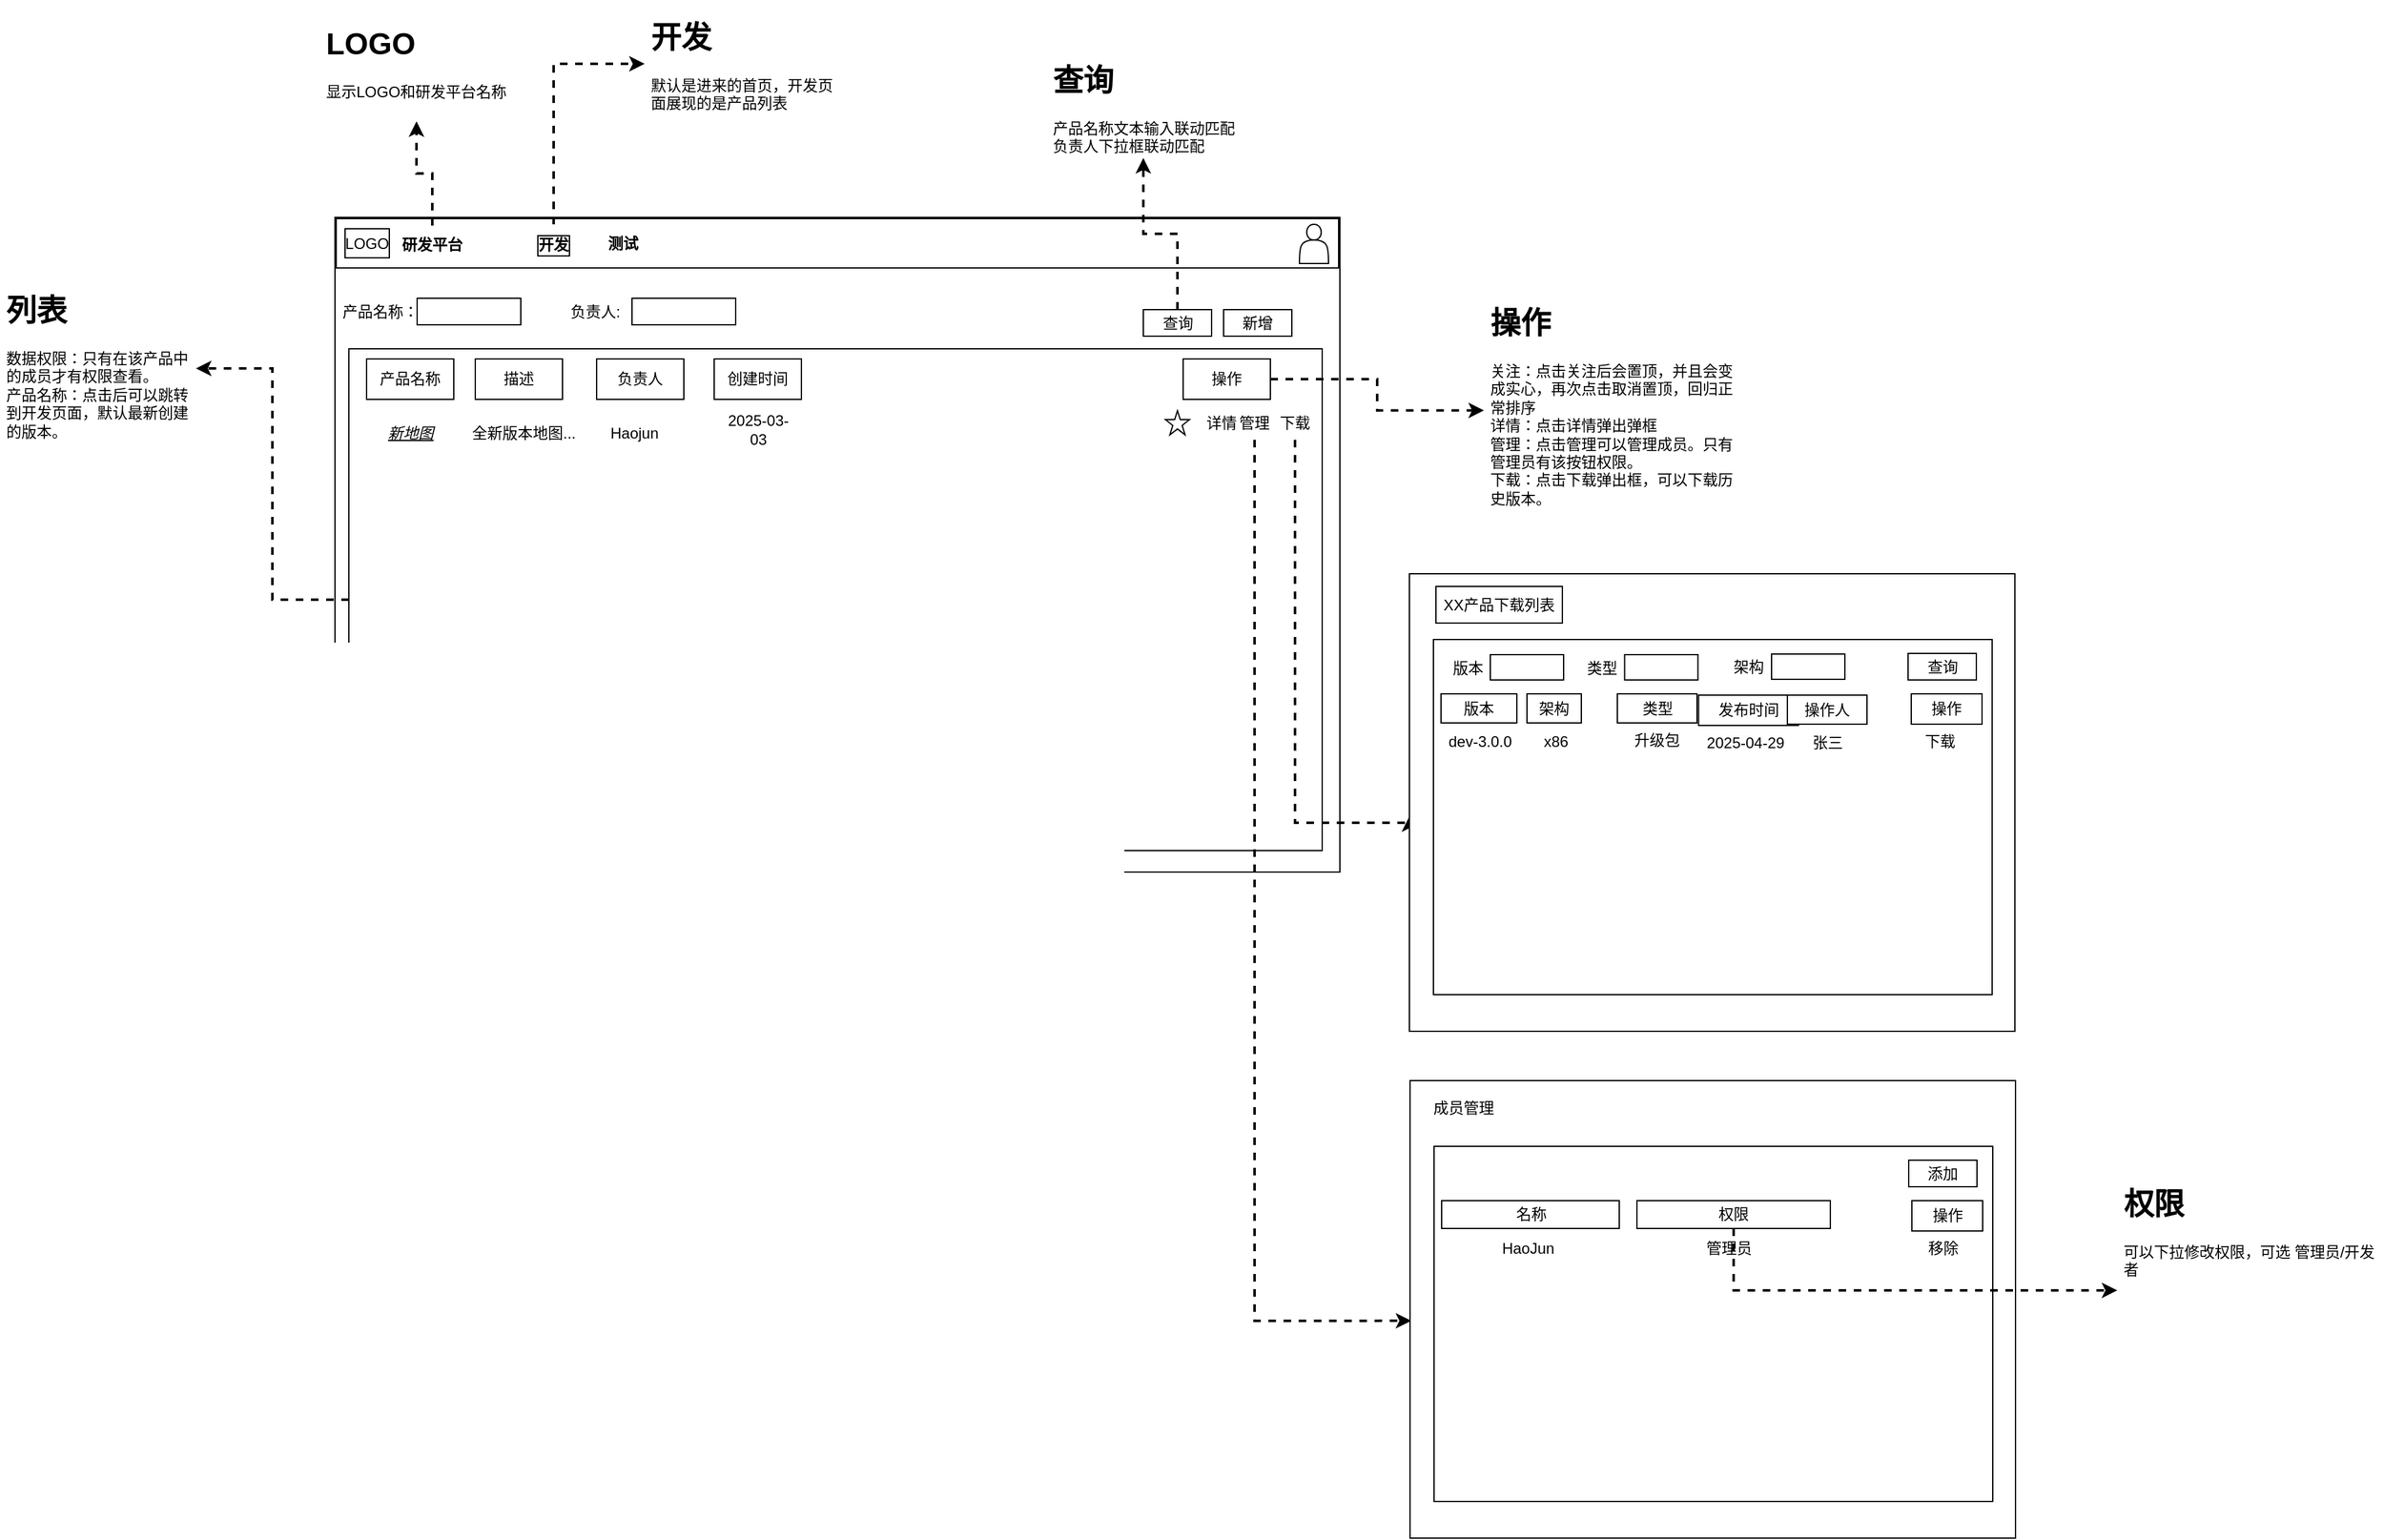 <mxfile version="26.2.14" pages="4">
  <diagram name="研发平台产品列表" id="W6v-6zSIRyonBtnbtxz-">
    <mxGraphModel grid="0" page="0" gridSize="10" guides="1" tooltips="1" connect="1" arrows="1" fold="1" pageScale="1" pageWidth="827" pageHeight="1169" math="0" shadow="0">
      <root>
        <mxCell id="0" />
        <mxCell id="1" parent="0" />
        <mxCell id="I_dCQ3v1lh51RDWHMDq9-1" value="" style="rounded=0;whiteSpace=wrap;html=1;" vertex="1" parent="1">
          <mxGeometry x="10" y="117" width="795" height="518" as="geometry" />
        </mxCell>
        <mxCell id="I_dCQ3v1lh51RDWHMDq9-2" value="" style="rounded=0;whiteSpace=wrap;html=1;" vertex="1" parent="1">
          <mxGeometry x="11" y="118" width="793" height="39" as="geometry" />
        </mxCell>
        <mxCell id="I_dCQ3v1lh51RDWHMDq9-3" value="" style="shape=actor;whiteSpace=wrap;html=1;" vertex="1" parent="1">
          <mxGeometry x="773" y="122.5" width="23" height="31" as="geometry" />
        </mxCell>
        <mxCell id="I_dCQ3v1lh51RDWHMDq9-4" style="edgeStyle=orthogonalEdgeStyle;rounded=0;orthogonalLoop=1;jettySize=auto;html=1;dashed=1;strokeWidth=2;" edge="1" parent="1" source="I_dCQ3v1lh51RDWHMDq9-5" target="I_dCQ3v1lh51RDWHMDq9-38">
          <mxGeometry relative="1" as="geometry" />
        </mxCell>
        <mxCell id="I_dCQ3v1lh51RDWHMDq9-5" value="&lt;b&gt;研发平台&lt;/b&gt;" style="text;html=1;strokeColor=none;fillColor=none;align=center;verticalAlign=middle;whiteSpace=wrap;rounded=0;" vertex="1" parent="1">
          <mxGeometry x="57" y="123.5" width="60" height="30" as="geometry" />
        </mxCell>
        <mxCell id="I_dCQ3v1lh51RDWHMDq9-6" value="LOGO" style="rounded=0;whiteSpace=wrap;html=1;" vertex="1" parent="1">
          <mxGeometry x="18" y="126" width="35" height="23" as="geometry" />
        </mxCell>
        <mxCell id="I_dCQ3v1lh51RDWHMDq9-7" style="edgeStyle=orthogonalEdgeStyle;rounded=0;orthogonalLoop=1;jettySize=auto;html=1;entryX=0;entryY=0.5;entryDx=0;entryDy=0;dashed=1;strokeWidth=2;" edge="1" parent="1" source="I_dCQ3v1lh51RDWHMDq9-8" target="I_dCQ3v1lh51RDWHMDq9-37">
          <mxGeometry relative="1" as="geometry">
            <Array as="points">
              <mxPoint x="183" y="-4" />
            </Array>
          </mxGeometry>
        </mxCell>
        <mxCell id="I_dCQ3v1lh51RDWHMDq9-8" value="&lt;b&gt;开发&lt;/b&gt;" style="text;html=1;strokeColor=none;fillColor=none;align=center;verticalAlign=middle;whiteSpace=wrap;rounded=0;strokeWidth=1;perimeterSpacing=1;labelBorderColor=default;" vertex="1" parent="1">
          <mxGeometry x="153" y="123.5" width="60" height="30" as="geometry" />
        </mxCell>
        <mxCell id="I_dCQ3v1lh51RDWHMDq9-9" value="&lt;b&gt;测试&lt;/b&gt;" style="text;html=1;strokeColor=none;fillColor=none;align=center;verticalAlign=middle;whiteSpace=wrap;rounded=0;" vertex="1" parent="1">
          <mxGeometry x="208" y="122.5" width="60" height="30" as="geometry" />
        </mxCell>
        <mxCell id="I_dCQ3v1lh51RDWHMDq9-10" style="edgeStyle=orthogonalEdgeStyle;rounded=0;orthogonalLoop=1;jettySize=auto;html=1;dashed=1;strokeWidth=2;" edge="1" parent="1" source="I_dCQ3v1lh51RDWHMDq9-11" target="I_dCQ3v1lh51RDWHMDq9-40">
          <mxGeometry relative="1" as="geometry" />
        </mxCell>
        <mxCell id="I_dCQ3v1lh51RDWHMDq9-11" value="" style="rounded=0;whiteSpace=wrap;html=1;strokeColor=default;strokeWidth=1;" vertex="1" parent="1">
          <mxGeometry x="21" y="221" width="770" height="397" as="geometry" />
        </mxCell>
        <mxCell id="I_dCQ3v1lh51RDWHMDq9-12" value="" style="rounded=0;whiteSpace=wrap;html=1;labelBorderColor=default;strokeWidth=1;" vertex="1" parent="1">
          <mxGeometry x="75" y="181" width="82" height="21" as="geometry" />
        </mxCell>
        <mxCell id="I_dCQ3v1lh51RDWHMDq9-13" value="产品名称：" style="text;html=1;strokeColor=none;fillColor=none;align=center;verticalAlign=middle;whiteSpace=wrap;rounded=0;labelBorderColor=none;" vertex="1" parent="1">
          <mxGeometry x="11" y="177" width="70" height="29" as="geometry" />
        </mxCell>
        <mxCell id="I_dCQ3v1lh51RDWHMDq9-14" value="" style="rounded=0;whiteSpace=wrap;html=1;labelBorderColor=default;strokeWidth=1;" vertex="1" parent="1">
          <mxGeometry x="245" y="181" width="82" height="21" as="geometry" />
        </mxCell>
        <mxCell id="I_dCQ3v1lh51RDWHMDq9-15" value="负责人:" style="text;html=1;strokeColor=none;fillColor=none;align=center;verticalAlign=middle;whiteSpace=wrap;rounded=0;labelBorderColor=none;" vertex="1" parent="1">
          <mxGeometry x="181" y="177" width="70" height="29" as="geometry" />
        </mxCell>
        <mxCell id="I_dCQ3v1lh51RDWHMDq9-16" value="产品名称" style="rounded=0;whiteSpace=wrap;html=1;shadow=0;glass=0;sketch=0;strokeColor=default;strokeWidth=1;" vertex="1" parent="1">
          <mxGeometry x="35" y="229" width="69" height="32" as="geometry" />
        </mxCell>
        <mxCell id="I_dCQ3v1lh51RDWHMDq9-17" value="描述" style="rounded=0;whiteSpace=wrap;html=1;shadow=0;glass=0;sketch=0;strokeColor=default;strokeWidth=1;" vertex="1" parent="1">
          <mxGeometry x="121" y="229" width="69" height="32" as="geometry" />
        </mxCell>
        <mxCell id="I_dCQ3v1lh51RDWHMDq9-19" value="负责人" style="rounded=0;whiteSpace=wrap;html=1;shadow=0;glass=0;sketch=0;strokeColor=default;strokeWidth=1;" vertex="1" parent="1">
          <mxGeometry x="217" y="229" width="69" height="32" as="geometry" />
        </mxCell>
        <mxCell id="I_dCQ3v1lh51RDWHMDq9-20" value="创建时间" style="rounded=0;whiteSpace=wrap;html=1;shadow=0;glass=0;sketch=0;strokeColor=default;strokeWidth=1;" vertex="1" parent="1">
          <mxGeometry x="310" y="229" width="69" height="32" as="geometry" />
        </mxCell>
        <mxCell id="I_dCQ3v1lh51RDWHMDq9-21" style="edgeStyle=orthogonalEdgeStyle;rounded=0;orthogonalLoop=1;jettySize=auto;html=1;dashed=1;strokeWidth=2;" edge="1" parent="1" source="I_dCQ3v1lh51RDWHMDq9-22" target="I_dCQ3v1lh51RDWHMDq9-41">
          <mxGeometry relative="1" as="geometry" />
        </mxCell>
        <mxCell id="I_dCQ3v1lh51RDWHMDq9-22" value="操作" style="rounded=0;whiteSpace=wrap;html=1;shadow=0;glass=0;sketch=0;strokeColor=default;strokeWidth=1;" vertex="1" parent="1">
          <mxGeometry x="681" y="229" width="69" height="32" as="geometry" />
        </mxCell>
        <mxCell id="I_dCQ3v1lh51RDWHMDq9-23" value="新地图" style="text;html=1;strokeColor=none;fillColor=none;align=center;verticalAlign=middle;whiteSpace=wrap;rounded=0;shadow=0;glass=0;sketch=0;fontStyle=6" vertex="1" parent="1">
          <mxGeometry x="39.5" y="273" width="60" height="30" as="geometry" />
        </mxCell>
        <mxCell id="I_dCQ3v1lh51RDWHMDq9-24" value="全新版本地图..." style="text;html=1;strokeColor=none;fillColor=none;align=center;verticalAlign=middle;whiteSpace=wrap;rounded=0;shadow=0;glass=0;sketch=0;" vertex="1" parent="1">
          <mxGeometry x="117" y="273" width="84.5" height="30" as="geometry" />
        </mxCell>
        <mxCell id="I_dCQ3v1lh51RDWHMDq9-26" value="Haojun" style="text;html=1;strokeColor=none;fillColor=none;align=center;verticalAlign=middle;whiteSpace=wrap;rounded=0;shadow=0;glass=0;sketch=0;" vertex="1" parent="1">
          <mxGeometry x="217" y="273" width="60" height="30" as="geometry" />
        </mxCell>
        <mxCell id="I_dCQ3v1lh51RDWHMDq9-27" value="2025-03-03" style="text;html=1;strokeColor=none;fillColor=none;align=center;verticalAlign=middle;whiteSpace=wrap;rounded=0;shadow=0;glass=0;sketch=0;" vertex="1" parent="1">
          <mxGeometry x="314.5" y="270" width="60" height="30" as="geometry" />
        </mxCell>
        <mxCell id="I_dCQ3v1lh51RDWHMDq9-28" value="" style="verticalLabelPosition=bottom;verticalAlign=top;html=1;shape=mxgraph.basic.star;labelBorderColor=none;strokeWidth=1;" vertex="1" parent="1">
          <mxGeometry x="667" y="270" width="19" height="19" as="geometry" />
        </mxCell>
        <mxCell id="I_dCQ3v1lh51RDWHMDq9-29" style="edgeStyle=orthogonalEdgeStyle;rounded=0;orthogonalLoop=1;jettySize=auto;html=1;entryX=0.002;entryY=0.525;entryDx=0;entryDy=0;entryPerimeter=0;dashed=1;strokeWidth=2;" edge="1" parent="1" source="I_dCQ3v1lh51RDWHMDq9-30" target="I_dCQ3v1lh51RDWHMDq9-64">
          <mxGeometry relative="1" as="geometry">
            <Array as="points">
              <mxPoint x="737" y="990" />
            </Array>
          </mxGeometry>
        </mxCell>
        <mxCell id="I_dCQ3v1lh51RDWHMDq9-30" value="管理" style="text;html=1;strokeColor=none;fillColor=none;align=center;verticalAlign=middle;whiteSpace=wrap;rounded=0;shadow=0;glass=0;sketch=0;" vertex="1" parent="1">
          <mxGeometry x="716" y="266" width="43" height="27" as="geometry" />
        </mxCell>
        <mxCell id="I_dCQ3v1lh51RDWHMDq9-31" style="edgeStyle=orthogonalEdgeStyle;rounded=0;orthogonalLoop=1;jettySize=auto;html=1;entryX=0;entryY=0.53;entryDx=0;entryDy=0;entryPerimeter=0;dashed=1;strokeWidth=2;" edge="1" parent="1" source="I_dCQ3v1lh51RDWHMDq9-32" target="I_dCQ3v1lh51RDWHMDq9-42">
          <mxGeometry relative="1" as="geometry">
            <Array as="points">
              <mxPoint x="770" y="596" />
              <mxPoint x="860" y="596" />
            </Array>
          </mxGeometry>
        </mxCell>
        <mxCell id="I_dCQ3v1lh51RDWHMDq9-32" value="下载" style="text;html=1;strokeColor=none;fillColor=none;align=center;verticalAlign=middle;whiteSpace=wrap;rounded=0;shadow=0;glass=0;sketch=0;" vertex="1" parent="1">
          <mxGeometry x="748" y="266" width="43" height="27" as="geometry" />
        </mxCell>
        <mxCell id="I_dCQ3v1lh51RDWHMDq9-33" value="新增" style="rounded=0;whiteSpace=wrap;html=1;shadow=0;glass=0;sketch=0;strokeColor=default;strokeWidth=1;" vertex="1" parent="1">
          <mxGeometry x="713" y="190" width="54" height="21" as="geometry" />
        </mxCell>
        <mxCell id="I_dCQ3v1lh51RDWHMDq9-34" style="edgeStyle=orthogonalEdgeStyle;rounded=0;orthogonalLoop=1;jettySize=auto;html=1;dashed=1;strokeWidth=2;" edge="1" parent="1" source="I_dCQ3v1lh51RDWHMDq9-35" target="I_dCQ3v1lh51RDWHMDq9-39">
          <mxGeometry relative="1" as="geometry" />
        </mxCell>
        <mxCell id="I_dCQ3v1lh51RDWHMDq9-35" value="查询" style="rounded=0;whiteSpace=wrap;html=1;shadow=0;glass=0;sketch=0;strokeColor=default;strokeWidth=1;" vertex="1" parent="1">
          <mxGeometry x="649.5" y="190" width="54" height="21" as="geometry" />
        </mxCell>
        <mxCell id="I_dCQ3v1lh51RDWHMDq9-36" value="详情" style="text;html=1;strokeColor=none;fillColor=none;align=center;verticalAlign=middle;whiteSpace=wrap;rounded=0;shadow=0;glass=0;sketch=0;" vertex="1" parent="1">
          <mxGeometry x="690" y="266" width="43" height="27" as="geometry" />
        </mxCell>
        <mxCell id="I_dCQ3v1lh51RDWHMDq9-37" value="&lt;h1&gt;开发&lt;/h1&gt;&lt;p&gt;默认是进来的首页，开发页面展现的是产品列表&lt;/p&gt;" style="text;html=1;strokeColor=none;fillColor=none;spacing=5;spacingTop=-20;whiteSpace=wrap;overflow=hidden;rounded=0;labelBorderColor=none;" vertex="1" parent="1">
          <mxGeometry x="255" y="-45" width="153" height="81" as="geometry" />
        </mxCell>
        <mxCell id="I_dCQ3v1lh51RDWHMDq9-38" value="&lt;h1&gt;&lt;span&gt;LOGO&lt;/span&gt;&lt;/h1&gt;&lt;div&gt;&lt;span&gt;显示LOGO和研发平台名称&lt;/span&gt;&lt;/div&gt;" style="text;html=1;strokeColor=none;fillColor=none;spacing=5;spacingTop=-20;whiteSpace=wrap;overflow=hidden;rounded=0;labelBorderColor=none;" vertex="1" parent="1">
          <mxGeometry x="-2" y="-40" width="153" height="81" as="geometry" />
        </mxCell>
        <mxCell id="I_dCQ3v1lh51RDWHMDq9-39" value="&lt;h1&gt;查询&lt;/h1&gt;&lt;div&gt;产品名称文本输入联动匹配&lt;/div&gt;&lt;div&gt;负责人下拉框联动匹配&lt;/div&gt;" style="text;html=1;strokeColor=none;fillColor=none;spacing=5;spacingTop=-20;whiteSpace=wrap;overflow=hidden;rounded=0;labelBorderColor=none;" vertex="1" parent="1">
          <mxGeometry x="573" y="-11" width="153" height="81" as="geometry" />
        </mxCell>
        <mxCell id="I_dCQ3v1lh51RDWHMDq9-40" value="&lt;h1&gt;列表&lt;/h1&gt;&lt;div&gt;数据权限：只有在该产品中的成员才有权限查看。&lt;/div&gt;&lt;div&gt;产品名称：点击后可以跳转到开发页面，默认最新创建的版本。&lt;/div&gt;" style="text;html=1;strokeColor=none;fillColor=none;spacing=5;spacingTop=-20;whiteSpace=wrap;overflow=hidden;rounded=0;labelBorderColor=none;" vertex="1" parent="1">
          <mxGeometry x="-255" y="171" width="155" height="131" as="geometry" />
        </mxCell>
        <mxCell id="I_dCQ3v1lh51RDWHMDq9-41" value="&lt;h1&gt;操作&lt;/h1&gt;&lt;div&gt;关注：点击关注后会置顶，并且会变成实心，再次点击取消置顶，回归正常排序&lt;/div&gt;&lt;div&gt;详情：点击详情弹出弹框&lt;br&gt;管理：点击管理可以管理成员。只有管理员有该按钮权限。&lt;/div&gt;&lt;div&gt;下载：点击下载弹出框，可以下载历史版本。&lt;/div&gt;" style="text;html=1;strokeColor=none;fillColor=none;spacing=5;spacingTop=-20;whiteSpace=wrap;overflow=hidden;rounded=0;labelBorderColor=none;" vertex="1" parent="1">
          <mxGeometry x="919" y="181" width="210" height="177.5" as="geometry" />
        </mxCell>
        <mxCell id="I_dCQ3v1lh51RDWHMDq9-42" value="" style="rounded=0;whiteSpace=wrap;html=1;" vertex="1" parent="1">
          <mxGeometry x="860" y="399" width="479" height="362" as="geometry" />
        </mxCell>
        <mxCell id="I_dCQ3v1lh51RDWHMDq9-43" value="" style="rounded=0;whiteSpace=wrap;html=1;" vertex="1" parent="1">
          <mxGeometry x="879" y="451" width="442" height="281" as="geometry" />
        </mxCell>
        <mxCell id="I_dCQ3v1lh51RDWHMDq9-44" value="XX产品下载列表" style="rounded=0;whiteSpace=wrap;html=1;" vertex="1" parent="1">
          <mxGeometry x="881" y="409" width="100" height="29" as="geometry" />
        </mxCell>
        <mxCell id="I_dCQ3v1lh51RDWHMDq9-45" value="发布时间" style="rounded=0;whiteSpace=wrap;html=1;" vertex="1" parent="1">
          <mxGeometry x="1088.75" y="495" width="79" height="24" as="geometry" />
        </mxCell>
        <mxCell id="I_dCQ3v1lh51RDWHMDq9-46" value="版本" style="rounded=0;whiteSpace=wrap;html=1;" vertex="1" parent="1">
          <mxGeometry x="885" y="494" width="60" height="23" as="geometry" />
        </mxCell>
        <mxCell id="I_dCQ3v1lh51RDWHMDq9-47" value="操作人" style="rounded=0;whiteSpace=wrap;html=1;" vertex="1" parent="1">
          <mxGeometry x="1159" y="495" width="63" height="23" as="geometry" />
        </mxCell>
        <mxCell id="I_dCQ3v1lh51RDWHMDq9-48" value="操作" style="rounded=0;whiteSpace=wrap;html=1;" vertex="1" parent="1">
          <mxGeometry x="1257" y="494" width="56" height="24" as="geometry" />
        </mxCell>
        <mxCell id="I_dCQ3v1lh51RDWHMDq9-49" value="下载&amp;nbsp;" style="text;html=1;strokeColor=none;fillColor=none;align=center;verticalAlign=middle;whiteSpace=wrap;rounded=0;" vertex="1" parent="1">
          <mxGeometry x="1257" y="517" width="49" height="29" as="geometry" />
        </mxCell>
        <mxCell id="I_dCQ3v1lh51RDWHMDq9-50" value="架构" style="rounded=0;whiteSpace=wrap;html=1;" vertex="1" parent="1">
          <mxGeometry x="953" y="494" width="43" height="23" as="geometry" />
        </mxCell>
        <mxCell id="I_dCQ3v1lh51RDWHMDq9-51" value="dev-3.0.0" style="text;html=1;strokeColor=none;fillColor=none;align=center;verticalAlign=middle;whiteSpace=wrap;rounded=0;" vertex="1" parent="1">
          <mxGeometry x="886" y="517" width="60" height="30" as="geometry" />
        </mxCell>
        <mxCell id="I_dCQ3v1lh51RDWHMDq9-52" value="x86" style="text;html=1;strokeColor=none;fillColor=none;align=center;verticalAlign=middle;whiteSpace=wrap;rounded=0;" vertex="1" parent="1">
          <mxGeometry x="946" y="517" width="60" height="30" as="geometry" />
        </mxCell>
        <mxCell id="I_dCQ3v1lh51RDWHMDq9-53" value="2025-04-29" style="text;html=1;strokeColor=none;fillColor=none;align=center;verticalAlign=middle;whiteSpace=wrap;rounded=0;" vertex="1" parent="1">
          <mxGeometry x="1088.75" y="518" width="74" height="30" as="geometry" />
        </mxCell>
        <mxCell id="I_dCQ3v1lh51RDWHMDq9-54" value="张三" style="text;html=1;strokeColor=none;fillColor=none;align=center;verticalAlign=middle;whiteSpace=wrap;rounded=0;" vertex="1" parent="1">
          <mxGeometry x="1153.5" y="518" width="74" height="30" as="geometry" />
        </mxCell>
        <mxCell id="I_dCQ3v1lh51RDWHMDq9-55" value="类型" style="rounded=0;whiteSpace=wrap;html=1;" vertex="1" parent="1">
          <mxGeometry x="1024.5" y="494" width="63" height="23" as="geometry" />
        </mxCell>
        <mxCell id="I_dCQ3v1lh51RDWHMDq9-56" value="升级包" style="text;html=1;strokeColor=none;fillColor=none;align=center;verticalAlign=middle;whiteSpace=wrap;rounded=0;" vertex="1" parent="1">
          <mxGeometry x="1019" y="516" width="74" height="30" as="geometry" />
        </mxCell>
        <mxCell id="I_dCQ3v1lh51RDWHMDq9-57" value="" style="rounded=0;whiteSpace=wrap;html=1;labelBorderColor=default;strokeWidth=1;" vertex="1" parent="1">
          <mxGeometry x="924" y="463" width="58" height="20" as="geometry" />
        </mxCell>
        <mxCell id="I_dCQ3v1lh51RDWHMDq9-58" value="版本" style="text;html=1;strokeColor=none;fillColor=none;align=center;verticalAlign=middle;whiteSpace=wrap;rounded=0;labelBorderColor=none;" vertex="1" parent="1">
          <mxGeometry x="883.5" y="459" width="44.5" height="29" as="geometry" />
        </mxCell>
        <mxCell id="I_dCQ3v1lh51RDWHMDq9-59" value="" style="rounded=0;whiteSpace=wrap;html=1;labelBorderColor=default;strokeWidth=1;" vertex="1" parent="1">
          <mxGeometry x="1030.25" y="463" width="58" height="20" as="geometry" />
        </mxCell>
        <mxCell id="I_dCQ3v1lh51RDWHMDq9-60" value="类型" style="text;html=1;strokeColor=none;fillColor=none;align=center;verticalAlign=middle;whiteSpace=wrap;rounded=0;labelBorderColor=none;" vertex="1" parent="1">
          <mxGeometry x="989.75" y="459" width="44.5" height="29" as="geometry" />
        </mxCell>
        <mxCell id="I_dCQ3v1lh51RDWHMDq9-61" value="" style="rounded=0;whiteSpace=wrap;html=1;labelBorderColor=default;strokeWidth=1;" vertex="1" parent="1">
          <mxGeometry x="1146.5" y="462.5" width="58" height="20" as="geometry" />
        </mxCell>
        <mxCell id="I_dCQ3v1lh51RDWHMDq9-62" value="架构" style="text;html=1;strokeColor=none;fillColor=none;align=center;verticalAlign=middle;whiteSpace=wrap;rounded=0;labelBorderColor=none;" vertex="1" parent="1">
          <mxGeometry x="1106" y="458.5" width="44.5" height="29" as="geometry" />
        </mxCell>
        <mxCell id="I_dCQ3v1lh51RDWHMDq9-63" value="查询" style="rounded=0;whiteSpace=wrap;html=1;shadow=0;glass=0;sketch=0;strokeColor=default;strokeWidth=1;" vertex="1" parent="1">
          <mxGeometry x="1254.5" y="462" width="54" height="21" as="geometry" />
        </mxCell>
        <mxCell id="I_dCQ3v1lh51RDWHMDq9-64" value="" style="rounded=0;whiteSpace=wrap;html=1;" vertex="1" parent="1">
          <mxGeometry x="860.5" y="800" width="479" height="362" as="geometry" />
        </mxCell>
        <mxCell id="I_dCQ3v1lh51RDWHMDq9-65" value="" style="rounded=0;whiteSpace=wrap;html=1;" vertex="1" parent="1">
          <mxGeometry x="879.5" y="852" width="442" height="281" as="geometry" />
        </mxCell>
        <mxCell id="I_dCQ3v1lh51RDWHMDq9-66" value="名称" style="rounded=0;whiteSpace=wrap;html=1;" vertex="1" parent="1">
          <mxGeometry x="885.5" y="895" width="140.5" height="22" as="geometry" />
        </mxCell>
        <mxCell id="I_dCQ3v1lh51RDWHMDq9-67" value="操作" style="rounded=0;whiteSpace=wrap;html=1;" vertex="1" parent="1">
          <mxGeometry x="1257.5" y="895" width="56" height="24" as="geometry" />
        </mxCell>
        <mxCell id="I_dCQ3v1lh51RDWHMDq9-68" value="移除" style="text;html=1;strokeColor=none;fillColor=none;align=center;verticalAlign=middle;whiteSpace=wrap;rounded=0;" vertex="1" parent="1">
          <mxGeometry x="1257.5" y="918" width="49" height="29" as="geometry" />
        </mxCell>
        <mxCell id="I_dCQ3v1lh51RDWHMDq9-69" style="edgeStyle=orthogonalEdgeStyle;rounded=0;orthogonalLoop=1;jettySize=auto;html=1;dashed=1;strokeWidth=2;" edge="1" parent="1" source="I_dCQ3v1lh51RDWHMDq9-70" target="I_dCQ3v1lh51RDWHMDq9-75">
          <mxGeometry relative="1" as="geometry">
            <Array as="points">
              <mxPoint x="1117" y="966" />
            </Array>
          </mxGeometry>
        </mxCell>
        <mxCell id="I_dCQ3v1lh51RDWHMDq9-70" value="权限" style="rounded=0;whiteSpace=wrap;html=1;" vertex="1" parent="1">
          <mxGeometry x="1040" y="895" width="153" height="22" as="geometry" />
        </mxCell>
        <mxCell id="I_dCQ3v1lh51RDWHMDq9-71" value="HaoJun" style="text;html=1;strokeColor=none;fillColor=none;align=center;verticalAlign=middle;whiteSpace=wrap;rounded=0;" vertex="1" parent="1">
          <mxGeometry x="924" y="918" width="60" height="30" as="geometry" />
        </mxCell>
        <mxCell id="I_dCQ3v1lh51RDWHMDq9-72" value="管理员" style="text;html=1;strokeColor=none;fillColor=none;align=center;verticalAlign=middle;whiteSpace=wrap;rounded=0;" vertex="1" parent="1">
          <mxGeometry x="1083" y="918" width="60" height="30" as="geometry" />
        </mxCell>
        <mxCell id="I_dCQ3v1lh51RDWHMDq9-73" value="添加" style="rounded=0;whiteSpace=wrap;html=1;shadow=0;glass=0;sketch=0;strokeColor=default;strokeWidth=1;" vertex="1" parent="1">
          <mxGeometry x="1255" y="863" width="54" height="21" as="geometry" />
        </mxCell>
        <mxCell id="I_dCQ3v1lh51RDWHMDq9-74" value="成员管理" style="text;html=1;strokeColor=none;fillColor=none;align=center;verticalAlign=middle;whiteSpace=wrap;rounded=0;labelBorderColor=none;" vertex="1" parent="1">
          <mxGeometry x="873" y="807" width="60" height="30" as="geometry" />
        </mxCell>
        <mxCell id="I_dCQ3v1lh51RDWHMDq9-75" value="&lt;h1&gt;权限&lt;/h1&gt;&lt;div&gt;可以下拉修改权限，可选 管理员/开发者&lt;/div&gt;" style="text;html=1;strokeColor=none;fillColor=none;spacing=5;spacingTop=-20;whiteSpace=wrap;overflow=hidden;rounded=0;labelBorderColor=none;" vertex="1" parent="1">
          <mxGeometry x="1420" y="878" width="210" height="177.5" as="geometry" />
        </mxCell>
      </root>
    </mxGraphModel>
  </diagram>
  <diagram id="2NSWlqAkK1qwelkzU5oK" name="开发页面菜单">
    <mxGraphModel grid="0" page="0" gridSize="10" guides="1" tooltips="1" connect="1" arrows="1" fold="1" pageScale="1" pageWidth="827" pageHeight="1169" math="0" shadow="0">
      <root>
        <mxCell id="0" />
        <mxCell id="1" parent="0" />
        <mxCell id="ZvjIuTeMFrkj-cyqmNQo-1" value="" style="rounded=0;whiteSpace=wrap;html=1;" parent="1" vertex="1">
          <mxGeometry x="7" y="117" width="798" height="782" as="geometry" />
        </mxCell>
        <mxCell id="ZvjIuTeMFrkj-cyqmNQo-2" value="" style="rounded=0;whiteSpace=wrap;html=1;" parent="1" vertex="1">
          <mxGeometry x="11" y="118" width="793" height="39" as="geometry" />
        </mxCell>
        <mxCell id="ZvjIuTeMFrkj-cyqmNQo-3" value="LOGO" style="rounded=0;whiteSpace=wrap;html=1;" parent="1" vertex="1">
          <mxGeometry x="18" y="126" width="35" height="23" as="geometry" />
        </mxCell>
        <mxCell id="-YB1WuKGnGJdzwh1ER0q-2" style="edgeStyle=orthogonalEdgeStyle;rounded=0;orthogonalLoop=1;jettySize=auto;html=1;dashed=1;strokeWidth=2;" parent="1" source="ZvjIuTeMFrkj-cyqmNQo-4" target="-YB1WuKGnGJdzwh1ER0q-1" edge="1">
          <mxGeometry relative="1" as="geometry" />
        </mxCell>
        <mxCell id="ZvjIuTeMFrkj-cyqmNQo-4" value="新地图" style="text;html=1;strokeColor=none;fillColor=none;align=center;verticalAlign=middle;whiteSpace=wrap;rounded=0;" parent="1" vertex="1">
          <mxGeometry x="51" y="122.5" width="60" height="30" as="geometry" />
        </mxCell>
        <mxCell id="lN3ObEToM0HUCU--ReoJ-13" style="edgeStyle=orthogonalEdgeStyle;rounded=0;orthogonalLoop=1;jettySize=auto;html=1;strokeWidth=2;dashed=1;" parent="1" source="ZvjIuTeMFrkj-cyqmNQo-5" target="lN3ObEToM0HUCU--ReoJ-11" edge="1">
          <mxGeometry relative="1" as="geometry">
            <Array as="points">
              <mxPoint x="698" y="73" />
              <mxPoint x="978" y="73" />
            </Array>
          </mxGeometry>
        </mxCell>
        <mxCell id="ZvjIuTeMFrkj-cyqmNQo-5" value="预览" style="rounded=0;whiteSpace=wrap;html=1;" parent="1" vertex="1">
          <mxGeometry x="680" y="126" width="35" height="23" as="geometry" />
        </mxCell>
        <mxCell id="lN3ObEToM0HUCU--ReoJ-12" style="edgeStyle=orthogonalEdgeStyle;rounded=0;orthogonalLoop=1;jettySize=auto;html=1;strokeWidth=2;dashed=1;" parent="1" source="ZvjIuTeMFrkj-cyqmNQo-6" target="ZvjIuTeMFrkj-cyqmNQo-25" edge="1">
          <mxGeometry relative="1" as="geometry" />
        </mxCell>
        <mxCell id="ZvjIuTeMFrkj-cyqmNQo-6" value="构建" style="rounded=0;whiteSpace=wrap;html=1;" parent="1" vertex="1">
          <mxGeometry x="582" y="127" width="35" height="23" as="geometry" />
        </mxCell>
        <mxCell id="lN3ObEToM0HUCU--ReoJ-2" style="edgeStyle=orthogonalEdgeStyle;rounded=0;orthogonalLoop=1;jettySize=auto;html=1;strokeWidth=2;dashed=1;" parent="1" source="ZvjIuTeMFrkj-cyqmNQo-7" target="lN3ObEToM0HUCU--ReoJ-1" edge="1">
          <mxGeometry relative="1" as="geometry">
            <Array as="points">
              <mxPoint x="118" y="-162" />
            </Array>
          </mxGeometry>
        </mxCell>
        <mxCell id="ZvjIuTeMFrkj-cyqmNQo-7" value="dev-3.0.0" style="rounded=0;whiteSpace=wrap;html=1;" parent="1" vertex="1">
          <mxGeometry x="104" y="126" width="63" height="24" as="geometry" />
        </mxCell>
        <mxCell id="ZvjIuTeMFrkj-cyqmNQo-8" value="" style="shape=actor;whiteSpace=wrap;html=1;" parent="1" vertex="1">
          <mxGeometry x="773" y="122.5" width="23" height="31" as="geometry" />
        </mxCell>
        <mxCell id="ZvjIuTeMFrkj-cyqmNQo-9" value="" style="rounded=0;whiteSpace=wrap;html=1;" parent="1" vertex="1">
          <mxGeometry x="18" y="169" width="111" height="721" as="geometry" />
        </mxCell>
        <mxCell id="ZvjIuTeMFrkj-cyqmNQo-10" value="页面开发" style="text;html=1;strokeColor=none;fillColor=none;align=center;verticalAlign=middle;whiteSpace=wrap;rounded=0;" parent="1" vertex="1">
          <mxGeometry x="21" y="178" width="60" height="30" as="geometry" />
        </mxCell>
        <mxCell id="ZvjIuTeMFrkj-cyqmNQo-11" value="页面设计" style="text;html=1;strokeColor=none;fillColor=none;align=center;verticalAlign=middle;whiteSpace=wrap;rounded=0;" parent="1" vertex="1">
          <mxGeometry x="40" y="202" width="60" height="30" as="geometry" />
        </mxCell>
        <mxCell id="ZvjIuTeMFrkj-cyqmNQo-12" value="接口开发" style="text;html=1;strokeColor=none;fillColor=none;align=center;verticalAlign=middle;whiteSpace=wrap;rounded=0;" parent="1" vertex="1">
          <mxGeometry x="40" y="230" width="60" height="30" as="geometry" />
        </mxCell>
        <mxCell id="ZvjIuTeMFrkj-cyqmNQo-13" value="数据开发" style="text;html=1;strokeColor=none;fillColor=none;align=center;verticalAlign=middle;whiteSpace=wrap;rounded=0;" parent="1" vertex="1">
          <mxGeometry x="21" y="262" width="60" height="30" as="geometry" />
        </mxCell>
        <mxCell id="ZvjIuTeMFrkj-cyqmNQo-14" value="数据模型" style="text;html=1;strokeColor=none;fillColor=none;align=center;verticalAlign=middle;whiteSpace=wrap;rounded=0;" parent="1" vertex="1">
          <mxGeometry x="40" y="289" width="60" height="30" as="geometry" />
        </mxCell>
        <mxCell id="ZvjIuTeMFrkj-cyqmNQo-15" value="数据管理" style="text;html=1;strokeColor=none;fillColor=none;align=center;verticalAlign=middle;whiteSpace=wrap;rounded=0;" parent="1" vertex="1">
          <mxGeometry x="40" y="317" width="60" height="30" as="geometry" />
        </mxCell>
        <mxCell id="ZvjIuTeMFrkj-cyqmNQo-16" value="函数管理" style="text;html=1;strokeColor=none;fillColor=none;align=center;verticalAlign=middle;whiteSpace=wrap;rounded=0;" parent="1" vertex="1">
          <mxGeometry x="40" y="347" width="60" height="30" as="geometry" />
        </mxCell>
        <mxCell id="ZvjIuTeMFrkj-cyqmNQo-17" value="视图管理" style="text;html=1;strokeColor=none;fillColor=none;align=center;verticalAlign=middle;whiteSpace=wrap;rounded=0;" parent="1" vertex="1">
          <mxGeometry x="40" y="377" width="60" height="30" as="geometry" />
        </mxCell>
        <mxCell id="ZvjIuTeMFrkj-cyqmNQo-18" value="组件管理" style="text;html=1;strokeColor=none;fillColor=none;align=center;verticalAlign=middle;whiteSpace=wrap;rounded=0;" parent="1" vertex="1">
          <mxGeometry x="21" y="413" width="60" height="30" as="geometry" />
        </mxCell>
        <mxCell id="ZvjIuTeMFrkj-cyqmNQo-19" value="Charts管理" style="text;html=1;strokeColor=none;fillColor=none;align=center;verticalAlign=middle;whiteSpace=wrap;rounded=0;" parent="1" vertex="1">
          <mxGeometry x="40" y="445" width="63" height="31" as="geometry" />
        </mxCell>
        <mxCell id="ZvjIuTeMFrkj-cyqmNQo-21" value="产品管理" style="text;html=1;strokeColor=none;fillColor=none;align=center;verticalAlign=middle;whiteSpace=wrap;rounded=0;" parent="1" vertex="1">
          <mxGeometry x="21" y="771" width="60" height="30" as="geometry" />
        </mxCell>
        <mxCell id="ZvjIuTeMFrkj-cyqmNQo-22" value="菜单管理" style="text;html=1;strokeColor=none;fillColor=none;align=center;verticalAlign=middle;whiteSpace=wrap;rounded=0;" parent="1" vertex="1">
          <mxGeometry x="44" y="793" width="60" height="30" as="geometry" />
        </mxCell>
        <mxCell id="ZvjIuTeMFrkj-cyqmNQo-23" value="品牌管理" style="text;html=1;strokeColor=none;fillColor=none;align=center;verticalAlign=middle;whiteSpace=wrap;rounded=0;" parent="1" vertex="1">
          <mxGeometry x="44" y="823" width="60" height="30" as="geometry" />
        </mxCell>
        <mxCell id="ZvjIuTeMFrkj-cyqmNQo-24" value="内置账号" style="text;html=1;strokeColor=none;fillColor=none;align=center;verticalAlign=middle;whiteSpace=wrap;rounded=0;" parent="1" vertex="1">
          <mxGeometry x="44" y="853" width="60" height="30" as="geometry" />
        </mxCell>
        <mxCell id="ZvjIuTeMFrkj-cyqmNQo-25" value="" style="rounded=0;whiteSpace=wrap;html=1;" parent="1" vertex="1">
          <mxGeometry x="174" y="-445" width="479" height="362" as="geometry" />
        </mxCell>
        <mxCell id="ZvjIuTeMFrkj-cyqmNQo-26" value="" style="rounded=0;whiteSpace=wrap;html=1;" parent="1" vertex="1">
          <mxGeometry x="193" y="-393" width="442" height="281" as="geometry" />
        </mxCell>
        <mxCell id="ZvjIuTeMFrkj-cyqmNQo-27" value="开始构建" style="rounded=0;whiteSpace=wrap;html=1;" parent="1" vertex="1">
          <mxGeometry x="550" y="-434" width="62" height="30" as="geometry" />
        </mxCell>
        <mxCell id="ZvjIuTeMFrkj-cyqmNQo-28" value="构建时间" style="rounded=0;whiteSpace=wrap;html=1;" parent="1" vertex="1">
          <mxGeometry x="316" y="-370" width="79" height="24" as="geometry" />
        </mxCell>
        <mxCell id="ZvjIuTeMFrkj-cyqmNQo-29" value="版本" style="rounded=0;whiteSpace=wrap;html=1;" parent="1" vertex="1">
          <mxGeometry x="203" y="-370" width="60" height="23" as="geometry" />
        </mxCell>
        <mxCell id="ZvjIuTeMFrkj-cyqmNQo-30" value="操作人" style="rounded=0;whiteSpace=wrap;html=1;" parent="1" vertex="1">
          <mxGeometry x="411" y="-370" width="63" height="23" as="geometry" />
        </mxCell>
        <mxCell id="ZvjIuTeMFrkj-cyqmNQo-31" value="状态" style="rounded=0;whiteSpace=wrap;html=1;" parent="1" vertex="1">
          <mxGeometry x="490" y="-370" width="56" height="24" as="geometry" />
        </mxCell>
        <mxCell id="ZvjIuTeMFrkj-cyqmNQo-32" value="操作" style="rounded=0;whiteSpace=wrap;html=1;" parent="1" vertex="1">
          <mxGeometry x="562" y="-370" width="56" height="24" as="geometry" />
        </mxCell>
        <mxCell id="ZvjIuTeMFrkj-cyqmNQo-33" value="取消 下载&amp;nbsp; 日志" style="text;html=1;strokeColor=none;fillColor=none;align=center;verticalAlign=middle;whiteSpace=wrap;rounded=0;" parent="1" vertex="1">
          <mxGeometry x="543" y="-327" width="92" height="30" as="geometry" />
        </mxCell>
        <mxCell id="ZvjIuTeMFrkj-cyqmNQo-34" value="架构" style="rounded=0;whiteSpace=wrap;html=1;" parent="1" vertex="1">
          <mxGeometry x="268" y="-369" width="43" height="23" as="geometry" />
        </mxCell>
        <mxCell id="ZvjIuTeMFrkj-cyqmNQo-35" value="dev-3.0.0" style="text;html=1;strokeColor=none;fillColor=none;align=center;verticalAlign=middle;whiteSpace=wrap;rounded=0;" parent="1" vertex="1">
          <mxGeometry x="200" y="-327" width="60" height="30" as="geometry" />
        </mxCell>
        <mxCell id="ZvjIuTeMFrkj-cyqmNQo-36" value="x86" style="text;html=1;strokeColor=none;fillColor=none;align=center;verticalAlign=middle;whiteSpace=wrap;rounded=0;" parent="1" vertex="1">
          <mxGeometry x="260" y="-327" width="60" height="30" as="geometry" />
        </mxCell>
        <mxCell id="ZvjIuTeMFrkj-cyqmNQo-37" value="2025-04-29" style="text;html=1;strokeColor=none;fillColor=none;align=center;verticalAlign=middle;whiteSpace=wrap;rounded=0;" parent="1" vertex="1">
          <mxGeometry x="316" y="-327" width="74" height="30" as="geometry" />
        </mxCell>
        <mxCell id="ZvjIuTeMFrkj-cyqmNQo-38" value="张三" style="text;html=1;strokeColor=none;fillColor=none;align=center;verticalAlign=middle;whiteSpace=wrap;rounded=0;" parent="1" vertex="1">
          <mxGeometry x="402" y="-327" width="74" height="30" as="geometry" />
        </mxCell>
        <mxCell id="ZvjIuTeMFrkj-cyqmNQo-39" value="Building" style="text;html=1;strokeColor=none;fillColor=none;align=center;verticalAlign=middle;whiteSpace=wrap;rounded=0;" parent="1" vertex="1">
          <mxGeometry x="476" y="-327" width="74" height="30" as="geometry" />
        </mxCell>
        <mxCell id="ZvjIuTeMFrkj-cyqmNQo-40" value="" style="shape=sumEllipse;perimeter=ellipsePerimeter;whiteSpace=wrap;html=1;backgroundOutline=1;" parent="1" vertex="1">
          <mxGeometry x="189" y="-429" width="22" height="20" as="geometry" />
        </mxCell>
        <mxCell id="lN3ObEToM0HUCU--ReoJ-15" style="edgeStyle=orthogonalEdgeStyle;rounded=0;orthogonalLoop=1;jettySize=auto;html=1;strokeWidth=2;dashed=1;" parent="1" source="ZvjIuTeMFrkj-cyqmNQo-41" target="lN3ObEToM0HUCU--ReoJ-14" edge="1">
          <mxGeometry relative="1" as="geometry">
            <Array as="points">
              <mxPoint x="649" y="38" />
              <mxPoint x="783" y="38" />
            </Array>
          </mxGeometry>
        </mxCell>
        <mxCell id="ZvjIuTeMFrkj-cyqmNQo-41" value="主题" style="rounded=0;whiteSpace=wrap;html=1;" parent="1" vertex="1">
          <mxGeometry x="631" y="127" width="35" height="23" as="geometry" />
        </mxCell>
        <mxCell id="-YB1WuKGnGJdzwh1ER0q-1" value="&lt;h1&gt;&lt;span&gt;LOGO&lt;/span&gt;&lt;/h1&gt;&lt;div&gt;&lt;span&gt;显示LOGO和具体产品名称&lt;/span&gt;&lt;/div&gt;" style="text;html=1;strokeColor=none;fillColor=none;spacing=5;spacingTop=-20;whiteSpace=wrap;overflow=hidden;rounded=0;labelBorderColor=none;" parent="1" vertex="1">
          <mxGeometry x="-88" y="-41" width="153" height="81" as="geometry" />
        </mxCell>
        <mxCell id="lN3ObEToM0HUCU--ReoJ-1" value="&lt;h1&gt;版本&lt;/h1&gt;&lt;div&gt;仿Git&lt;/div&gt;&lt;div&gt;进入开发页面，默认是最新分支。&lt;/div&gt;&lt;div&gt;权限控制：只有管理会可以切出新分支。开发者只能在历史分支中选择切换。&lt;/div&gt;" style="text;html=1;strokeColor=none;fillColor=none;spacing=5;spacingTop=-20;whiteSpace=wrap;overflow=hidden;rounded=0;labelBorderColor=none;" parent="1" vertex="1">
          <mxGeometry x="-102" y="-234" width="171" height="144" as="geometry" />
        </mxCell>
        <mxCell id="lN3ObEToM0HUCU--ReoJ-3" value="" style="rounded=0;whiteSpace=wrap;html=1;" parent="1" vertex="1">
          <mxGeometry x="-255" y="-207" width="141" height="161" as="geometry" />
        </mxCell>
        <mxCell id="lN3ObEToM0HUCU--ReoJ-4" value="dev-3.0.0" style="text;html=1;align=center;verticalAlign=middle;whiteSpace=wrap;rounded=0;" parent="1" vertex="1">
          <mxGeometry x="-255" y="-202" width="60" height="30" as="geometry" />
        </mxCell>
        <mxCell id="lN3ObEToM0HUCU--ReoJ-5" value="icon版本树" style="text;html=1;align=center;verticalAlign=middle;whiteSpace=wrap;rounded=0;" parent="1" vertex="1">
          <mxGeometry x="-236" y="-172" width="67" height="30" as="geometry" />
        </mxCell>
        <mxCell id="lN3ObEToM0HUCU--ReoJ-6" value="+ 新版本" style="text;html=1;align=center;verticalAlign=middle;whiteSpace=wrap;rounded=0;" parent="1" vertex="1">
          <mxGeometry x="-236" y="-144" width="67" height="30" as="geometry" />
        </mxCell>
        <mxCell id="lN3ObEToM0HUCU--ReoJ-7" value="icon 切换" style="text;html=1;align=center;verticalAlign=middle;whiteSpace=wrap;rounded=0;" parent="1" vertex="1">
          <mxGeometry x="-236" y="-118" width="67" height="30" as="geometry" />
        </mxCell>
        <mxCell id="lN3ObEToM0HUCU--ReoJ-8" value="dev-2.9.0" style="text;html=1;align=center;verticalAlign=middle;whiteSpace=wrap;rounded=0;" parent="1" vertex="1">
          <mxGeometry x="-217" y="-97" width="60" height="30" as="geometry" />
        </mxCell>
        <mxCell id="lN3ObEToM0HUCU--ReoJ-9" value="dev-2.8.0" style="text;html=1;align=center;verticalAlign=middle;whiteSpace=wrap;rounded=0;" parent="1" vertex="1">
          <mxGeometry x="-217" y="-81" width="60" height="30" as="geometry" />
        </mxCell>
        <mxCell id="lN3ObEToM0HUCU--ReoJ-11" value="&lt;h1&gt;预览&lt;/h1&gt;&lt;div&gt;点击预览，弹出新的页面，可以完整预览该版本所有页面效果&lt;/div&gt;" style="text;html=1;strokeColor=none;fillColor=none;spacing=5;spacingTop=-20;whiteSpace=wrap;overflow=hidden;rounded=0;labelBorderColor=none;" parent="1" vertex="1">
          <mxGeometry x="899" y="-77" width="171" height="103" as="geometry" />
        </mxCell>
        <mxCell id="lN3ObEToM0HUCU--ReoJ-14" value="&lt;h1&gt;主题&lt;/h1&gt;&lt;div&gt;点击主题，可以选择切换主题配色。&lt;/div&gt;" style="text;html=1;strokeColor=none;fillColor=none;spacing=5;spacingTop=-20;whiteSpace=wrap;overflow=hidden;rounded=0;labelBorderColor=none;" parent="1" vertex="1">
          <mxGeometry x="699" y="-191" width="169" height="96" as="geometry" />
        </mxCell>
        <mxCell id="lN3ObEToM0HUCU--ReoJ-16" value="" style="rounded=0;whiteSpace=wrap;html=1;" parent="1" vertex="1">
          <mxGeometry x="715" y="-585" width="479" height="362" as="geometry" />
        </mxCell>
        <mxCell id="lN3ObEToM0HUCU--ReoJ-17" value="主题" style="text;html=1;align=center;verticalAlign=middle;whiteSpace=wrap;rounded=0;" parent="1" vertex="1">
          <mxGeometry x="722" y="-576" width="60" height="30" as="geometry" />
        </mxCell>
        <mxCell id="lN3ObEToM0HUCU--ReoJ-18" value="主题一" style="rounded=0;whiteSpace=wrap;html=1;" parent="1" vertex="1">
          <mxGeometry x="737" y="-526" width="122" height="83" as="geometry" />
        </mxCell>
        <mxCell id="lN3ObEToM0HUCU--ReoJ-19" value="主题二" style="rounded=0;whiteSpace=wrap;html=1;" parent="1" vertex="1">
          <mxGeometry x="901" y="-526" width="122" height="83" as="geometry" />
        </mxCell>
        <mxCell id="lN3ObEToM0HUCU--ReoJ-20" value="主题三" style="rounded=0;whiteSpace=wrap;html=1;" parent="1" vertex="1">
          <mxGeometry x="739" y="-406" width="122" height="83" as="geometry" />
        </mxCell>
        <mxCell id="lN3ObEToM0HUCU--ReoJ-21" value="主题四" style="rounded=0;whiteSpace=wrap;html=1;" parent="1" vertex="1">
          <mxGeometry x="901" y="-404" width="122" height="83" as="geometry" />
        </mxCell>
        <mxCell id="lN3ObEToM0HUCU--ReoJ-22" value="保存" style="rounded=0;whiteSpace=wrap;html=1;" parent="1" vertex="1">
          <mxGeometry x="1103" y="-267.5" width="62" height="30" as="geometry" />
        </mxCell>
        <mxCell id="lN3ObEToM0HUCU--ReoJ-23" value="取消" style="rounded=0;whiteSpace=wrap;html=1;" parent="1" vertex="1">
          <mxGeometry x="1030" y="-267.5" width="62" height="30" as="geometry" />
        </mxCell>
        <mxCell id="lN3ObEToM0HUCU--ReoJ-24" value="业务编排" style="text;html=1;strokeColor=none;fillColor=none;align=center;verticalAlign=middle;whiteSpace=wrap;rounded=0;" parent="1" vertex="1">
          <mxGeometry x="18" y="505" width="60" height="30" as="geometry" />
        </mxCell>
        <mxCell id="lN3ObEToM0HUCU--ReoJ-25" value="业务编排" style="text;html=1;strokeColor=none;fillColor=none;align=center;verticalAlign=middle;whiteSpace=wrap;rounded=0;" parent="1" vertex="1">
          <mxGeometry x="37" y="537" width="63" height="31" as="geometry" />
        </mxCell>
        <mxCell id="lN3ObEToM0HUCU--ReoJ-26" value="触发器" style="text;html=1;strokeColor=none;fillColor=none;align=center;verticalAlign=middle;whiteSpace=wrap;rounded=0;" parent="1" vertex="1">
          <mxGeometry x="37" y="567" width="60" height="30" as="geometry" />
        </mxCell>
        <mxCell id="lN3ObEToM0HUCU--ReoJ-27" value="数据报表" style="text;html=1;strokeColor=none;fillColor=none;align=center;verticalAlign=middle;whiteSpace=wrap;rounded=0;" parent="1" vertex="1">
          <mxGeometry x="22" y="597" width="60" height="30" as="geometry" />
        </mxCell>
        <mxCell id="lN3ObEToM0HUCU--ReoJ-28" value="大屏开发" style="text;html=1;strokeColor=none;fillColor=none;align=center;verticalAlign=middle;whiteSpace=wrap;rounded=0;" parent="1" vertex="1">
          <mxGeometry x="41" y="629" width="63" height="31" as="geometry" />
        </mxCell>
        <mxCell id="lN3ObEToM0HUCU--ReoJ-29" value="报表开发" style="text;html=1;strokeColor=none;fillColor=none;align=center;verticalAlign=middle;whiteSpace=wrap;rounded=0;" parent="1" vertex="1">
          <mxGeometry x="41" y="659" width="60" height="30" as="geometry" />
        </mxCell>
        <mxCell id="lN3ObEToM0HUCU--ReoJ-30" value="数据计算" style="text;html=1;strokeColor=none;fillColor=none;align=center;verticalAlign=middle;whiteSpace=wrap;rounded=0;" parent="1" vertex="1">
          <mxGeometry x="22" y="684" width="60" height="30" as="geometry" />
        </mxCell>
        <mxCell id="lN3ObEToM0HUCU--ReoJ-31" value="流计算" style="text;html=1;strokeColor=none;fillColor=none;align=center;verticalAlign=middle;whiteSpace=wrap;rounded=0;" parent="1" vertex="1">
          <mxGeometry x="41" y="716" width="63" height="31" as="geometry" />
        </mxCell>
        <mxCell id="lN3ObEToM0HUCU--ReoJ-32" value="ETL开发" style="text;html=1;strokeColor=none;fillColor=none;align=center;verticalAlign=middle;whiteSpace=wrap;rounded=0;" parent="1" vertex="1">
          <mxGeometry x="41" y="746" width="60" height="30" as="geometry" />
        </mxCell>
        <mxCell id="i2vauVKY3qPKkVXRnJ1a-3" style="edgeStyle=orthogonalEdgeStyle;rounded=0;orthogonalLoop=1;jettySize=auto;html=1;strokeWidth=2;dashed=1;" edge="1" parent="1" source="i2vauVKY3qPKkVXRnJ1a-1" target="i2vauVKY3qPKkVXRnJ1a-2">
          <mxGeometry relative="1" as="geometry" />
        </mxCell>
        <mxCell id="i2vauVKY3qPKkVXRnJ1a-1" value="&amp;lt;" style="text;html=1;align=center;verticalAlign=middle;whiteSpace=wrap;rounded=0;" vertex="1" parent="1">
          <mxGeometry x="121" y="418" width="23" height="30" as="geometry" />
        </mxCell>
        <mxCell id="i2vauVKY3qPKkVXRnJ1a-2" value="&lt;h1&gt;收起&lt;/h1&gt;&lt;div&gt;点击可收起菜单&lt;/div&gt;" style="text;html=1;strokeColor=none;fillColor=none;spacing=5;spacingTop=-20;whiteSpace=wrap;overflow=hidden;rounded=0;labelBorderColor=none;" vertex="1" parent="1">
          <mxGeometry x="-272" y="342" width="99" height="79" as="geometry" />
        </mxCell>
      </root>
    </mxGraphModel>
  </diagram>
  <diagram id="ETIG_5TXhdypY6VuNyNL" name="组件管理">
    <mxGraphModel dx="1499" dy="986" grid="0" gridSize="10" guides="1" tooltips="1" connect="1" arrows="1" fold="1" page="0" pageScale="1" pageWidth="827" pageHeight="1169" math="0" shadow="0">
      <root>
        <mxCell id="0" />
        <mxCell id="1" parent="0" />
        <mxCell id="mvKF_gB_lcu9KSlKAg8X-1" value="" style="rounded=0;whiteSpace=wrap;html=1;" parent="1" vertex="1">
          <mxGeometry x="10" y="117" width="795" height="518" as="geometry" />
        </mxCell>
        <mxCell id="mvKF_gB_lcu9KSlKAg8X-2" value="" style="rounded=0;whiteSpace=wrap;html=1;" parent="1" vertex="1">
          <mxGeometry x="11" y="118" width="793" height="39" as="geometry" />
        </mxCell>
        <mxCell id="mvKF_gB_lcu9KSlKAg8X-3" value="LOGO" style="rounded=0;whiteSpace=wrap;html=1;" parent="1" vertex="1">
          <mxGeometry x="18" y="126" width="35" height="23" as="geometry" />
        </mxCell>
        <mxCell id="mvKF_gB_lcu9KSlKAg8X-4" value="新地图" style="text;html=1;strokeColor=none;fillColor=none;align=center;verticalAlign=middle;whiteSpace=wrap;rounded=0;" parent="1" vertex="1">
          <mxGeometry x="51" y="122.5" width="60" height="30" as="geometry" />
        </mxCell>
        <mxCell id="mvKF_gB_lcu9KSlKAg8X-5" value="预览" style="rounded=0;whiteSpace=wrap;html=1;" parent="1" vertex="1">
          <mxGeometry x="680" y="126" width="35" height="23" as="geometry" />
        </mxCell>
        <mxCell id="mvKF_gB_lcu9KSlKAg8X-6" value="构建" style="rounded=0;whiteSpace=wrap;html=1;" parent="1" vertex="1">
          <mxGeometry x="633" y="126" width="35" height="23" as="geometry" />
        </mxCell>
        <mxCell id="mvKF_gB_lcu9KSlKAg8X-7" value="dev-3.0.0" style="rounded=0;whiteSpace=wrap;html=1;" parent="1" vertex="1">
          <mxGeometry x="104" y="126" width="63" height="24" as="geometry" />
        </mxCell>
        <mxCell id="mvKF_gB_lcu9KSlKAg8X-8" value="" style="shape=actor;whiteSpace=wrap;html=1;" parent="1" vertex="1">
          <mxGeometry x="773" y="122.5" width="23" height="31" as="geometry" />
        </mxCell>
        <mxCell id="mvKF_gB_lcu9KSlKAg8X-9" value="" style="rounded=0;whiteSpace=wrap;html=1;" parent="1" vertex="1">
          <mxGeometry x="18" y="169" width="117" height="455" as="geometry" />
        </mxCell>
        <mxCell id="mvKF_gB_lcu9KSlKAg8X-10" value="页面开发" style="text;html=1;strokeColor=none;fillColor=none;align=center;verticalAlign=middle;whiteSpace=wrap;rounded=0;" parent="1" vertex="1">
          <mxGeometry x="21" y="178" width="60" height="30" as="geometry" />
        </mxCell>
        <mxCell id="mvKF_gB_lcu9KSlKAg8X-11" value="页面设计" style="text;html=1;strokeColor=none;fillColor=none;align=center;verticalAlign=middle;whiteSpace=wrap;rounded=0;" parent="1" vertex="1">
          <mxGeometry x="40" y="202" width="60" height="30" as="geometry" />
        </mxCell>
        <mxCell id="mvKF_gB_lcu9KSlKAg8X-12" value="接口开发" style="text;html=1;strokeColor=none;fillColor=none;align=center;verticalAlign=middle;whiteSpace=wrap;rounded=0;" parent="1" vertex="1">
          <mxGeometry x="40" y="230" width="60" height="30" as="geometry" />
        </mxCell>
        <mxCell id="mvKF_gB_lcu9KSlKAg8X-13" value="数据开发" style="text;html=1;strokeColor=none;fillColor=none;align=center;verticalAlign=middle;whiteSpace=wrap;rounded=0;" parent="1" vertex="1">
          <mxGeometry x="21" y="262" width="60" height="30" as="geometry" />
        </mxCell>
        <mxCell id="mvKF_gB_lcu9KSlKAg8X-14" value="数据模型" style="text;html=1;strokeColor=none;fillColor=none;align=center;verticalAlign=middle;whiteSpace=wrap;rounded=0;" parent="1" vertex="1">
          <mxGeometry x="40" y="289" width="60" height="30" as="geometry" />
        </mxCell>
        <mxCell id="mvKF_gB_lcu9KSlKAg8X-15" value="数据管理" style="text;html=1;strokeColor=none;fillColor=none;align=center;verticalAlign=middle;whiteSpace=wrap;rounded=0;" parent="1" vertex="1">
          <mxGeometry x="40" y="317" width="60" height="30" as="geometry" />
        </mxCell>
        <mxCell id="mvKF_gB_lcu9KSlKAg8X-16" value="函数管理" style="text;html=1;strokeColor=none;fillColor=none;align=center;verticalAlign=middle;whiteSpace=wrap;rounded=0;" parent="1" vertex="1">
          <mxGeometry x="40" y="347" width="60" height="30" as="geometry" />
        </mxCell>
        <mxCell id="mvKF_gB_lcu9KSlKAg8X-17" value="视图管理" style="text;html=1;strokeColor=none;fillColor=none;align=center;verticalAlign=middle;whiteSpace=wrap;rounded=0;" parent="1" vertex="1">
          <mxGeometry x="40" y="377" width="60" height="30" as="geometry" />
        </mxCell>
        <mxCell id="mvKF_gB_lcu9KSlKAg8X-18" value="组件管理" style="text;html=1;strokeColor=none;fillColor=none;align=center;verticalAlign=middle;whiteSpace=wrap;rounded=0;" parent="1" vertex="1">
          <mxGeometry x="21" y="413" width="60" height="30" as="geometry" />
        </mxCell>
        <mxCell id="mvKF_gB_lcu9KSlKAg8X-19" value="Charts管理" style="text;html=1;strokeColor=default;fillColor=none;align=center;verticalAlign=middle;whiteSpace=wrap;rounded=0;strokeWidth=1;" parent="1" vertex="1">
          <mxGeometry x="40" y="445" width="63" height="31" as="geometry" />
        </mxCell>
        <mxCell id="mvKF_gB_lcu9KSlKAg8X-21" value="产品管理" style="text;html=1;strokeColor=none;fillColor=none;align=center;verticalAlign=middle;whiteSpace=wrap;rounded=0;" parent="1" vertex="1">
          <mxGeometry x="21" y="512" width="60" height="30" as="geometry" />
        </mxCell>
        <mxCell id="mvKF_gB_lcu9KSlKAg8X-22" value="主题管理" style="text;html=1;strokeColor=none;fillColor=none;align=center;verticalAlign=middle;whiteSpace=wrap;rounded=0;" parent="1" vertex="1">
          <mxGeometry x="44" y="534" width="60" height="30" as="geometry" />
        </mxCell>
        <mxCell id="mvKF_gB_lcu9KSlKAg8X-23" value="品牌管理" style="text;html=1;strokeColor=none;fillColor=none;align=center;verticalAlign=middle;whiteSpace=wrap;rounded=0;" parent="1" vertex="1">
          <mxGeometry x="44" y="564" width="60" height="30" as="geometry" />
        </mxCell>
        <mxCell id="mvKF_gB_lcu9KSlKAg8X-24" value="内置账号" style="text;html=1;strokeColor=none;fillColor=none;align=center;verticalAlign=middle;whiteSpace=wrap;rounded=0;" parent="1" vertex="1">
          <mxGeometry x="44" y="594" width="60" height="30" as="geometry" />
        </mxCell>
        <mxCell id="mvKF_gB_lcu9KSlKAg8X-29" value="" style="rounded=0;whiteSpace=wrap;html=1;strokeColor=default;strokeWidth=1;" parent="1" vertex="1">
          <mxGeometry x="147" y="169" width="644" height="449" as="geometry" />
        </mxCell>
        <mxCell id="mvKF_gB_lcu9KSlKAg8X-31" value="名称" style="rounded=0;whiteSpace=wrap;html=1;shadow=0;glass=0;sketch=0;strokeColor=default;strokeWidth=1;" parent="1" vertex="1">
          <mxGeometry x="163" y="247" width="69" height="32" as="geometry" />
        </mxCell>
        <mxCell id="mvKF_gB_lcu9KSlKAg8X-32" value="架构" style="rounded=0;whiteSpace=wrap;html=1;shadow=0;glass=0;sketch=0;strokeColor=default;strokeWidth=1;" parent="1" vertex="1">
          <mxGeometry x="247" y="247" width="69" height="32" as="geometry" />
        </mxCell>
        <mxCell id="mvKF_gB_lcu9KSlKAg8X-33" value="更新时间" style="rounded=0;whiteSpace=wrap;html=1;shadow=0;glass=0;sketch=0;strokeColor=default;strokeWidth=1;" parent="1" vertex="1">
          <mxGeometry x="337" y="247" width="69" height="32" as="geometry" />
        </mxCell>
        <mxCell id="mvKF_gB_lcu9KSlKAg8X-34" value="操作" style="rounded=0;whiteSpace=wrap;html=1;shadow=0;glass=0;sketch=0;strokeColor=default;strokeWidth=1;" parent="1" vertex="1">
          <mxGeometry x="685" y="247" width="69" height="32" as="geometry" />
        </mxCell>
        <mxCell id="mvKF_gB_lcu9KSlKAg8X-35" value="x86" style="text;html=1;strokeColor=none;fillColor=none;align=center;verticalAlign=middle;whiteSpace=wrap;rounded=0;shadow=0;glass=0;sketch=0;" parent="1" vertex="1">
          <mxGeometry x="163" y="295" width="60" height="30" as="geometry" />
        </mxCell>
        <mxCell id="mvKF_gB_lcu9KSlKAg8X-36" value="x86" style="text;html=1;strokeColor=none;fillColor=none;align=center;verticalAlign=middle;whiteSpace=wrap;rounded=0;shadow=0;glass=0;sketch=0;" parent="1" vertex="1">
          <mxGeometry x="251.5" y="295" width="60" height="30" as="geometry" />
        </mxCell>
        <mxCell id="mvKF_gB_lcu9KSlKAg8X-37" value="2025-05-07" style="text;html=1;strokeColor=none;fillColor=none;align=center;verticalAlign=middle;whiteSpace=wrap;rounded=0;shadow=0;glass=0;sketch=0;" parent="1" vertex="1">
          <mxGeometry x="341.5" y="295" width="69.5" height="30" as="geometry" />
        </mxCell>
        <mxCell id="3PliYNVqh7WcZnYCxKCM-9" style="edgeStyle=orthogonalEdgeStyle;rounded=0;orthogonalLoop=1;jettySize=auto;html=1;strokeWidth=2;dashed=1;" edge="1" parent="1" source="mvKF_gB_lcu9KSlKAg8X-38" target="3PliYNVqh7WcZnYCxKCM-8">
          <mxGeometry relative="1" as="geometry">
            <Array as="points">
              <mxPoint x="680" y="724" />
            </Array>
          </mxGeometry>
        </mxCell>
        <mxCell id="mvKF_gB_lcu9KSlKAg8X-38" value="配额" style="text;html=1;strokeColor=none;fillColor=none;align=center;verticalAlign=middle;whiteSpace=wrap;rounded=0;shadow=0;glass=0;sketch=0;" parent="1" vertex="1">
          <mxGeometry x="650" y="292" width="60" height="30" as="geometry" />
        </mxCell>
        <mxCell id="wrns47vLfn2cpLkPzKQy-1" value="&lt;h1 style=&quot;margin-top: 0px;&quot;&gt;概述&lt;/h1&gt;&lt;p&gt;产品每个版本都需要管理组件，进行打包，资源分配等。&lt;/p&gt;" style="text;html=1;whiteSpace=wrap;overflow=hidden;rounded=0;" parent="1" vertex="1">
          <mxGeometry x="-54.5" y="-188" width="180" height="120" as="geometry" />
        </mxCell>
        <mxCell id="bQcBSKu6F3ZNf63KYpXB-1" value="" style="rounded=0;whiteSpace=wrap;html=1;labelBorderColor=default;strokeWidth=1;" vertex="1" parent="1">
          <mxGeometry x="227" y="193" width="82" height="21" as="geometry" />
        </mxCell>
        <mxCell id="bQcBSKu6F3ZNf63KYpXB-2" value="名称：" style="text;html=1;strokeColor=none;fillColor=none;align=center;verticalAlign=middle;whiteSpace=wrap;rounded=0;labelBorderColor=none;" vertex="1" parent="1">
          <mxGeometry x="163" y="189" width="70" height="29" as="geometry" />
        </mxCell>
        <mxCell id="bQcBSKu6F3ZNf63KYpXB-3" value="" style="rounded=0;whiteSpace=wrap;html=1;labelBorderColor=default;strokeWidth=1;" vertex="1" parent="1">
          <mxGeometry x="397" y="193" width="82" height="21" as="geometry" />
        </mxCell>
        <mxCell id="bQcBSKu6F3ZNf63KYpXB-4" value="架构" style="text;html=1;strokeColor=none;fillColor=none;align=center;verticalAlign=middle;whiteSpace=wrap;rounded=0;labelBorderColor=none;" vertex="1" parent="1">
          <mxGeometry x="333" y="189" width="70" height="29" as="geometry" />
        </mxCell>
        <mxCell id="bQcBSKu6F3ZNf63KYpXB-5" value="查询" style="rounded=0;whiteSpace=wrap;html=1;shadow=0;glass=0;sketch=0;strokeColor=default;strokeWidth=1;" vertex="1" parent="1">
          <mxGeometry x="708" y="193" width="54" height="21" as="geometry" />
        </mxCell>
        <mxCell id="3PliYNVqh7WcZnYCxKCM-12" style="edgeStyle=orthogonalEdgeStyle;rounded=0;orthogonalLoop=1;jettySize=auto;html=1;entryX=0;entryY=0.5;entryDx=0;entryDy=0;strokeWidth=2;dashed=1;" edge="1" parent="1" source="bQcBSKu6F3ZNf63KYpXB-6" target="3PliYNVqh7WcZnYCxKCM-10">
          <mxGeometry relative="1" as="geometry">
            <Array as="points">
              <mxPoint x="720" y="521" />
            </Array>
          </mxGeometry>
        </mxCell>
        <mxCell id="bQcBSKu6F3ZNf63KYpXB-6" value="管理" style="text;html=1;strokeColor=none;fillColor=none;align=center;verticalAlign=middle;whiteSpace=wrap;rounded=0;shadow=0;glass=0;sketch=0;" vertex="1" parent="1">
          <mxGeometry x="697" y="292" width="46" height="30" as="geometry" />
        </mxCell>
        <mxCell id="bQcBSKu6F3ZNf63KYpXB-7" value="arm" style="text;html=1;strokeColor=none;fillColor=none;align=center;verticalAlign=middle;whiteSpace=wrap;rounded=0;shadow=0;glass=0;sketch=0;" vertex="1" parent="1">
          <mxGeometry x="163" y="327" width="60" height="30" as="geometry" />
        </mxCell>
        <mxCell id="bQcBSKu6F3ZNf63KYpXB-8" value="arm" style="text;html=1;strokeColor=none;fillColor=none;align=center;verticalAlign=middle;whiteSpace=wrap;rounded=0;shadow=0;glass=0;sketch=0;" vertex="1" parent="1">
          <mxGeometry x="251.5" y="329" width="60" height="30" as="geometry" />
        </mxCell>
        <mxCell id="bQcBSKu6F3ZNf63KYpXB-9" value="2025-05-07" style="text;html=1;strokeColor=none;fillColor=none;align=center;verticalAlign=middle;whiteSpace=wrap;rounded=0;shadow=0;glass=0;sketch=0;" vertex="1" parent="1">
          <mxGeometry x="341.5" y="329" width="69.5" height="30" as="geometry" />
        </mxCell>
        <mxCell id="3PliYNVqh7WcZnYCxKCM-13" style="edgeStyle=orthogonalEdgeStyle;rounded=0;orthogonalLoop=1;jettySize=auto;html=1;strokeWidth=2;dashed=1;" edge="1" parent="1" source="bQcBSKu6F3ZNf63KYpXB-10" target="3PliYNVqh7WcZnYCxKCM-11">
          <mxGeometry relative="1" as="geometry" />
        </mxCell>
        <mxCell id="bQcBSKu6F3ZNf63KYpXB-10" value="日志" style="text;html=1;strokeColor=none;fillColor=none;align=center;verticalAlign=middle;whiteSpace=wrap;rounded=0;shadow=0;glass=0;sketch=0;" vertex="1" parent="1">
          <mxGeometry x="719" y="292" width="60" height="30" as="geometry" />
        </mxCell>
        <mxCell id="bQcBSKu6F3ZNf63KYpXB-11" value="创建时间" style="rounded=0;whiteSpace=wrap;html=1;shadow=0;glass=0;sketch=0;strokeColor=default;strokeWidth=1;" vertex="1" parent="1">
          <mxGeometry x="425" y="247" width="69" height="32" as="geometry" />
        </mxCell>
        <mxCell id="bQcBSKu6F3ZNf63KYpXB-12" value="操作人" style="rounded=0;whiteSpace=wrap;html=1;shadow=0;glass=0;sketch=0;strokeColor=default;strokeWidth=1;" vertex="1" parent="1">
          <mxGeometry x="513" y="247" width="69" height="32" as="geometry" />
        </mxCell>
        <mxCell id="3PliYNVqh7WcZnYCxKCM-2" style="edgeStyle=orthogonalEdgeStyle;rounded=0;orthogonalLoop=1;jettySize=auto;html=1;entryX=0;entryY=0.5;entryDx=0;entryDy=0;dashed=1;strokeWidth=2;" edge="1" parent="1" source="bQcBSKu6F3ZNf63KYpXB-13" target="3PliYNVqh7WcZnYCxKCM-1">
          <mxGeometry relative="1" as="geometry">
            <Array as="points">
              <mxPoint x="643" y="234" />
              <mxPoint x="831" y="234" />
              <mxPoint x="831" y="144" />
            </Array>
          </mxGeometry>
        </mxCell>
        <mxCell id="bQcBSKu6F3ZNf63KYpXB-13" value="复制" style="text;html=1;strokeColor=none;fillColor=none;align=center;verticalAlign=middle;whiteSpace=wrap;rounded=0;shadow=0;glass=0;sketch=0;" vertex="1" parent="1">
          <mxGeometry x="616" y="292" width="44" height="30" as="geometry" />
        </mxCell>
        <mxCell id="3PliYNVqh7WcZnYCxKCM-1" value="&lt;h1&gt;复制&lt;/h1&gt;&lt;div&gt;点击复制，弹出弹框，需要输入名称，后端需要校验名称不能重复。点击确定后，需要复制一份到新的配置，修改不影响老配置。&lt;/div&gt;" style="text;html=1;strokeColor=none;fillColor=none;spacing=5;spacingTop=-20;whiteSpace=wrap;overflow=hidden;rounded=0;labelBorderColor=none;" vertex="1" parent="1">
          <mxGeometry x="940" y="79.5" width="159" height="128.5" as="geometry" />
        </mxCell>
        <mxCell id="3PliYNVqh7WcZnYCxKCM-3" value="" style="rounded=0;whiteSpace=wrap;html=1;" vertex="1" parent="1">
          <mxGeometry x="888" y="-63" width="330" height="109.5" as="geometry" />
        </mxCell>
        <mxCell id="3PliYNVqh7WcZnYCxKCM-4" value="" style="rounded=0;whiteSpace=wrap;html=1;" vertex="1" parent="1">
          <mxGeometry x="901" y="-46.5" width="294" height="39" as="geometry" />
        </mxCell>
        <mxCell id="3PliYNVqh7WcZnYCxKCM-5" value="请输入名称" style="text;html=1;align=center;verticalAlign=middle;whiteSpace=wrap;rounded=0;" vertex="1" parent="1">
          <mxGeometry x="904" y="-39.5" width="83" height="29" as="geometry" />
        </mxCell>
        <mxCell id="3PliYNVqh7WcZnYCxKCM-6" value="确定" style="text;html=1;align=center;verticalAlign=middle;whiteSpace=wrap;rounded=0;" vertex="1" parent="1">
          <mxGeometry x="1155" y="9.5" width="55" height="28" as="geometry" />
        </mxCell>
        <mxCell id="3PliYNVqh7WcZnYCxKCM-7" value="取消" style="text;html=1;align=center;verticalAlign=middle;whiteSpace=wrap;rounded=0;" vertex="1" parent="1">
          <mxGeometry x="1100" y="9.5" width="55" height="28" as="geometry" />
        </mxCell>
        <mxCell id="3PliYNVqh7WcZnYCxKCM-8" value="&lt;h1&gt;配额&lt;/h1&gt;&lt;div&gt;点击配置，弹出配置框&lt;/div&gt;" style="text;html=1;strokeColor=none;fillColor=none;spacing=5;spacingTop=-20;whiteSpace=wrap;overflow=hidden;rounded=0;labelBorderColor=none;" vertex="1" parent="1">
          <mxGeometry x="949" y="656" width="159" height="128.5" as="geometry" />
        </mxCell>
        <mxCell id="3PliYNVqh7WcZnYCxKCM-10" value="&lt;h1&gt;管理&lt;/h1&gt;&lt;div&gt;点击管理，进入到组件列表。&lt;/div&gt;" style="text;html=1;strokeColor=none;fillColor=none;spacing=5;spacingTop=-20;whiteSpace=wrap;overflow=hidden;rounded=0;labelBorderColor=none;" vertex="1" parent="1">
          <mxGeometry x="1623" y="476" width="158" height="89" as="geometry" />
        </mxCell>
        <mxCell id="3PliYNVqh7WcZnYCxKCM-11" value="&lt;h1&gt;日志&lt;/h1&gt;&lt;div&gt;点击复制，弹出弹框，需要输入名称，后端需要校验名称不能重复。点击确定后，需要复制一份到新的配置，修改不影响老配置。&lt;/div&gt;" style="text;html=1;strokeColor=none;fillColor=none;spacing=5;spacingTop=-20;whiteSpace=wrap;overflow=hidden;rounded=0;labelBorderColor=none;" vertex="1" parent="1">
          <mxGeometry x="1099" y="284.5" width="159" height="128.5" as="geometry" />
        </mxCell>
        <mxCell id="3PliYNVqh7WcZnYCxKCM-14" value="" style="rounded=0;whiteSpace=wrap;html=1;" vertex="1" parent="1">
          <mxGeometry x="662" y="742" width="542" height="476.5" as="geometry" />
        </mxCell>
        <mxCell id="3PliYNVqh7WcZnYCxKCM-15" value="确定" style="text;html=1;align=center;verticalAlign=middle;whiteSpace=wrap;rounded=0;" vertex="1" parent="1">
          <mxGeometry x="1141" y="1181.5" width="55" height="28" as="geometry" />
        </mxCell>
        <mxCell id="3PliYNVqh7WcZnYCxKCM-16" value="取消" style="text;html=1;align=center;verticalAlign=middle;whiteSpace=wrap;rounded=0;" vertex="1" parent="1">
          <mxGeometry x="1086" y="1181.5" width="55" height="28" as="geometry" />
        </mxCell>
        <mxCell id="3PliYNVqh7WcZnYCxKCM-17" value="常规配置" style="shape=partialRectangle;whiteSpace=wrap;html=1;bottom=1;right=1;left=1;top=0;fillColor=#f5f5f5;routingCenterX=-0.5;strokeColor=#666666;gradientColor=#b3b3b3;" vertex="1" parent="1">
          <mxGeometry x="676.5" y="752" width="52.5" height="27" as="geometry" />
        </mxCell>
        <mxCell id="3PliYNVqh7WcZnYCxKCM-18" value="JSON配置" style="shape=partialRectangle;whiteSpace=wrap;html=1;bottom=1;right=1;left=1;top=0;fillColor=none;routingCenterX=-0.5;" vertex="1" parent="1">
          <mxGeometry x="741" y="752" width="58" height="27" as="geometry" />
        </mxCell>
        <mxCell id="3PliYNVqh7WcZnYCxKCM-20" value="" style="line;strokeWidth=4;html=1;perimeter=backbonePerimeter;points=[];outlineConnect=0;" vertex="1" parent="1">
          <mxGeometry x="719" y="806" width="446" height="10" as="geometry" />
        </mxCell>
        <mxCell id="3PliYNVqh7WcZnYCxKCM-21" value="CPU" style="text;html=1;align=center;verticalAlign=middle;whiteSpace=wrap;rounded=0;" vertex="1" parent="1">
          <mxGeometry x="665" y="796" width="60" height="30" as="geometry" />
        </mxCell>
        <mxCell id="3PliYNVqh7WcZnYCxKCM-22" value="" style="line;strokeWidth=4;html=1;perimeter=backbonePerimeter;points=[];outlineConnect=0;" vertex="1" parent="1">
          <mxGeometry x="736" y="838" width="446" height="10" as="geometry" />
        </mxCell>
        <mxCell id="3PliYNVqh7WcZnYCxKCM-23" value="4核" style="text;html=1;align=center;verticalAlign=middle;whiteSpace=wrap;rounded=0;" vertex="1" parent="1">
          <mxGeometry x="687" y="828" width="60" height="30" as="geometry" />
        </mxCell>
        <mxCell id="3PliYNVqh7WcZnYCxKCM-24" value="" style="line;strokeWidth=4;html=1;perimeter=backbonePerimeter;points=[];outlineConnect=0;" vertex="1" parent="1">
          <mxGeometry x="736" y="936" width="446" height="10" as="geometry" />
        </mxCell>
        <mxCell id="3PliYNVqh7WcZnYCxKCM-25" value="8核" style="text;html=1;align=center;verticalAlign=middle;whiteSpace=wrap;rounded=0;" vertex="1" parent="1">
          <mxGeometry x="687" y="926" width="60" height="30" as="geometry" />
        </mxCell>
        <mxCell id="3PliYNVqh7WcZnYCxKCM-26" value="" style="line;strokeWidth=4;html=1;perimeter=backbonePerimeter;points=[];outlineConnect=0;" vertex="1" parent="1">
          <mxGeometry x="734.5" y="964" width="446" height="10" as="geometry" />
        </mxCell>
        <mxCell id="3PliYNVqh7WcZnYCxKCM-27" value="16核" style="text;html=1;align=center;verticalAlign=middle;whiteSpace=wrap;rounded=0;" vertex="1" parent="1">
          <mxGeometry x="685.5" y="954" width="60" height="30" as="geometry" />
        </mxCell>
        <mxCell id="3PliYNVqh7WcZnYCxKCM-28" value="⬆️" style="text;html=1;align=center;verticalAlign=middle;whiteSpace=wrap;rounded=0;" vertex="1" parent="1">
          <mxGeometry x="1153" y="796" width="60" height="30" as="geometry" />
        </mxCell>
        <mxCell id="3PliYNVqh7WcZnYCxKCM-29" value="⬇️" style="text;html=1;align=center;verticalAlign=middle;whiteSpace=wrap;rounded=0;" vertex="1" parent="1">
          <mxGeometry x="1158" y="926" width="60" height="30" as="geometry" />
        </mxCell>
        <mxCell id="3PliYNVqh7WcZnYCxKCM-30" value="⬇️" style="text;html=1;align=center;verticalAlign=middle;whiteSpace=wrap;rounded=0;" vertex="1" parent="1">
          <mxGeometry x="1158" y="954" width="60" height="30" as="geometry" />
        </mxCell>
        <mxCell id="3PliYNVqh7WcZnYCxKCM-31" value="⬆️" style="text;html=1;align=center;verticalAlign=middle;whiteSpace=wrap;rounded=0;" vertex="1" parent="1">
          <mxGeometry x="1158" y="826" width="60" height="30" as="geometry" />
        </mxCell>
        <mxCell id="3PliYNVqh7WcZnYCxKCM-112" style="edgeStyle=orthogonalEdgeStyle;rounded=0;orthogonalLoop=1;jettySize=auto;html=1;dashed=1;strokeWidth=2;" edge="1" parent="1" source="3PliYNVqh7WcZnYCxKCM-32" target="3PliYNVqh7WcZnYCxKCM-111">
          <mxGeometry relative="1" as="geometry" />
        </mxCell>
        <mxCell id="3PliYNVqh7WcZnYCxKCM-32" value="Clickhouse" style="text;html=1;align=center;verticalAlign=middle;whiteSpace=wrap;rounded=0;" vertex="1" parent="1">
          <mxGeometry x="740" y="851" width="60" height="30" as="geometry" />
        </mxCell>
        <mxCell id="3PliYNVqh7WcZnYCxKCM-33" value="最大" style="text;html=1;align=center;verticalAlign=middle;whiteSpace=wrap;rounded=0;" vertex="1" parent="1">
          <mxGeometry x="850" y="851" width="60" height="30" as="geometry" />
        </mxCell>
        <mxCell id="3PliYNVqh7WcZnYCxKCM-34" value="最小" style="text;html=1;align=center;verticalAlign=middle;whiteSpace=wrap;rounded=0;" vertex="1" parent="1">
          <mxGeometry x="981" y="851" width="60" height="30" as="geometry" />
        </mxCell>
        <mxCell id="3PliYNVqh7WcZnYCxKCM-35" value="_____" style="text;html=1;align=center;verticalAlign=middle;whiteSpace=wrap;rounded=0;" vertex="1" parent="1">
          <mxGeometry x="907" y="851" width="60" height="30" as="geometry" />
        </mxCell>
        <mxCell id="3PliYNVqh7WcZnYCxKCM-36" value="_____" style="text;html=1;align=center;verticalAlign=middle;whiteSpace=wrap;rounded=0;" vertex="1" parent="1">
          <mxGeometry x="1055" y="851" width="60" height="30" as="geometry" />
        </mxCell>
        <mxCell id="3PliYNVqh7WcZnYCxKCM-37" value="xxx" style="text;html=1;align=center;verticalAlign=middle;whiteSpace=wrap;rounded=0;" vertex="1" parent="1">
          <mxGeometry x="740" y="889" width="60" height="30" as="geometry" />
        </mxCell>
        <mxCell id="3PliYNVqh7WcZnYCxKCM-38" value="最大" style="text;html=1;align=center;verticalAlign=middle;whiteSpace=wrap;rounded=0;" vertex="1" parent="1">
          <mxGeometry x="850" y="889" width="60" height="30" as="geometry" />
        </mxCell>
        <mxCell id="3PliYNVqh7WcZnYCxKCM-39" value="最小" style="text;html=1;align=center;verticalAlign=middle;whiteSpace=wrap;rounded=0;" vertex="1" parent="1">
          <mxGeometry x="981" y="889" width="60" height="30" as="geometry" />
        </mxCell>
        <mxCell id="3PliYNVqh7WcZnYCxKCM-40" value="_____" style="text;html=1;align=center;verticalAlign=middle;whiteSpace=wrap;rounded=0;" vertex="1" parent="1">
          <mxGeometry x="907" y="889" width="60" height="30" as="geometry" />
        </mxCell>
        <mxCell id="3PliYNVqh7WcZnYCxKCM-41" value="_____" style="text;html=1;align=center;verticalAlign=middle;whiteSpace=wrap;rounded=0;" vertex="1" parent="1">
          <mxGeometry x="1055" y="889" width="60" height="30" as="geometry" />
        </mxCell>
        <mxCell id="3PliYNVqh7WcZnYCxKCM-82" value="" style="line;strokeWidth=4;html=1;perimeter=backbonePerimeter;points=[];outlineConnect=0;" vertex="1" parent="1">
          <mxGeometry x="719" y="1001" width="446" height="10" as="geometry" />
        </mxCell>
        <mxCell id="3PliYNVqh7WcZnYCxKCM-83" value="内存" style="text;html=1;align=center;verticalAlign=middle;whiteSpace=wrap;rounded=0;" vertex="1" parent="1">
          <mxGeometry x="665" y="991" width="60" height="30" as="geometry" />
        </mxCell>
        <mxCell id="3PliYNVqh7WcZnYCxKCM-84" value="" style="line;strokeWidth=4;html=1;perimeter=backbonePerimeter;points=[];outlineConnect=0;" vertex="1" parent="1">
          <mxGeometry x="736" y="1033" width="446" height="10" as="geometry" />
        </mxCell>
        <mxCell id="3PliYNVqh7WcZnYCxKCM-85" value="4G" style="text;html=1;align=center;verticalAlign=middle;whiteSpace=wrap;rounded=0;" vertex="1" parent="1">
          <mxGeometry x="687" y="1023" width="60" height="30" as="geometry" />
        </mxCell>
        <mxCell id="3PliYNVqh7WcZnYCxKCM-86" value="" style="line;strokeWidth=4;html=1;perimeter=backbonePerimeter;points=[];outlineConnect=0;" vertex="1" parent="1">
          <mxGeometry x="736" y="1131" width="446" height="10" as="geometry" />
        </mxCell>
        <mxCell id="3PliYNVqh7WcZnYCxKCM-87" value="" style="line;strokeWidth=4;html=1;perimeter=backbonePerimeter;points=[];outlineConnect=0;" vertex="1" parent="1">
          <mxGeometry x="734.5" y="1159" width="446" height="10" as="geometry" />
        </mxCell>
        <mxCell id="3PliYNVqh7WcZnYCxKCM-88" value="⬆️" style="text;html=1;align=center;verticalAlign=middle;whiteSpace=wrap;rounded=0;" vertex="1" parent="1">
          <mxGeometry x="1153" y="991" width="60" height="30" as="geometry" />
        </mxCell>
        <mxCell id="3PliYNVqh7WcZnYCxKCM-89" value="⬇️" style="text;html=1;align=center;verticalAlign=middle;whiteSpace=wrap;rounded=0;" vertex="1" parent="1">
          <mxGeometry x="1158" y="1121" width="60" height="30" as="geometry" />
        </mxCell>
        <mxCell id="3PliYNVqh7WcZnYCxKCM-90" value="⬇️" style="text;html=1;align=center;verticalAlign=middle;whiteSpace=wrap;rounded=0;" vertex="1" parent="1">
          <mxGeometry x="1158" y="1149" width="60" height="30" as="geometry" />
        </mxCell>
        <mxCell id="3PliYNVqh7WcZnYCxKCM-91" value="⬆️" style="text;html=1;align=center;verticalAlign=middle;whiteSpace=wrap;rounded=0;" vertex="1" parent="1">
          <mxGeometry x="1158" y="1021" width="60" height="30" as="geometry" />
        </mxCell>
        <mxCell id="3PliYNVqh7WcZnYCxKCM-92" value="Clickhouse" style="text;html=1;align=center;verticalAlign=middle;whiteSpace=wrap;rounded=0;" vertex="1" parent="1">
          <mxGeometry x="740" y="1046" width="60" height="30" as="geometry" />
        </mxCell>
        <mxCell id="3PliYNVqh7WcZnYCxKCM-93" value="最大" style="text;html=1;align=center;verticalAlign=middle;whiteSpace=wrap;rounded=0;" vertex="1" parent="1">
          <mxGeometry x="850" y="1046" width="60" height="30" as="geometry" />
        </mxCell>
        <mxCell id="3PliYNVqh7WcZnYCxKCM-94" value="最小" style="text;html=1;align=center;verticalAlign=middle;whiteSpace=wrap;rounded=0;" vertex="1" parent="1">
          <mxGeometry x="981" y="1046" width="60" height="30" as="geometry" />
        </mxCell>
        <mxCell id="3PliYNVqh7WcZnYCxKCM-95" value="_____" style="text;html=1;align=center;verticalAlign=middle;whiteSpace=wrap;rounded=0;" vertex="1" parent="1">
          <mxGeometry x="907" y="1046" width="60" height="30" as="geometry" />
        </mxCell>
        <mxCell id="3PliYNVqh7WcZnYCxKCM-96" value="_____" style="text;html=1;align=center;verticalAlign=middle;whiteSpace=wrap;rounded=0;" vertex="1" parent="1">
          <mxGeometry x="1055" y="1046" width="60" height="30" as="geometry" />
        </mxCell>
        <mxCell id="3PliYNVqh7WcZnYCxKCM-97" value="xxx" style="text;html=1;align=center;verticalAlign=middle;whiteSpace=wrap;rounded=0;" vertex="1" parent="1">
          <mxGeometry x="740" y="1084" width="60" height="30" as="geometry" />
        </mxCell>
        <mxCell id="3PliYNVqh7WcZnYCxKCM-98" value="最大" style="text;html=1;align=center;verticalAlign=middle;whiteSpace=wrap;rounded=0;" vertex="1" parent="1">
          <mxGeometry x="850" y="1084" width="60" height="30" as="geometry" />
        </mxCell>
        <mxCell id="3PliYNVqh7WcZnYCxKCM-99" value="最小" style="text;html=1;align=center;verticalAlign=middle;whiteSpace=wrap;rounded=0;" vertex="1" parent="1">
          <mxGeometry x="981" y="1084" width="60" height="30" as="geometry" />
        </mxCell>
        <mxCell id="3PliYNVqh7WcZnYCxKCM-100" value="_____" style="text;html=1;align=center;verticalAlign=middle;whiteSpace=wrap;rounded=0;" vertex="1" parent="1">
          <mxGeometry x="907" y="1084" width="60" height="30" as="geometry" />
        </mxCell>
        <mxCell id="3PliYNVqh7WcZnYCxKCM-101" value="_____" style="text;html=1;align=center;verticalAlign=middle;whiteSpace=wrap;rounded=0;" vertex="1" parent="1">
          <mxGeometry x="1055" y="1084" width="60" height="30" as="geometry" />
        </mxCell>
        <mxCell id="3PliYNVqh7WcZnYCxKCM-102" value="8G" style="text;html=1;align=center;verticalAlign=middle;whiteSpace=wrap;rounded=0;" vertex="1" parent="1">
          <mxGeometry x="689.5" y="1121" width="60" height="30" as="geometry" />
        </mxCell>
        <mxCell id="3PliYNVqh7WcZnYCxKCM-103" value="16G" style="text;html=1;align=center;verticalAlign=middle;whiteSpace=wrap;rounded=0;" vertex="1" parent="1">
          <mxGeometry x="689.5" y="1151" width="60" height="30" as="geometry" />
        </mxCell>
        <mxCell id="3PliYNVqh7WcZnYCxKCM-104" value="" style="rounded=0;whiteSpace=wrap;html=1;" vertex="1" parent="1">
          <mxGeometry x="1232" y="742" width="542" height="476.5" as="geometry" />
        </mxCell>
        <mxCell id="3PliYNVqh7WcZnYCxKCM-105" value="常规配置" style="shape=partialRectangle;whiteSpace=wrap;html=1;bottom=1;right=1;left=1;top=0;routingCenterX=-0.5;" vertex="1" parent="1">
          <mxGeometry x="1246.5" y="752" width="52.5" height="27" as="geometry" />
        </mxCell>
        <mxCell id="3PliYNVqh7WcZnYCxKCM-106" value="JSON配置" style="shape=partialRectangle;whiteSpace=wrap;html=1;bottom=1;right=1;left=1;top=0;routingCenterX=-0.5;fillColor=#f5f5f5;gradientColor=#b3b3b3;strokeColor=#666666;" vertex="1" parent="1">
          <mxGeometry x="1311" y="752" width="58" height="27" as="geometry" />
        </mxCell>
        <mxCell id="3PliYNVqh7WcZnYCxKCM-107" value="" style="rounded=0;whiteSpace=wrap;html=1;" vertex="1" parent="1">
          <mxGeometry x="1246.5" y="798" width="505.5" height="379" as="geometry" />
        </mxCell>
        <mxCell id="3PliYNVqh7WcZnYCxKCM-108" value="确定" style="text;html=1;align=center;verticalAlign=middle;whiteSpace=wrap;rounded=0;" vertex="1" parent="1">
          <mxGeometry x="1710" y="1185" width="55" height="28" as="geometry" />
        </mxCell>
        <mxCell id="3PliYNVqh7WcZnYCxKCM-109" value="取消" style="text;html=1;align=center;verticalAlign=middle;whiteSpace=wrap;rounded=0;" vertex="1" parent="1">
          <mxGeometry x="1655" y="1185" width="55" height="28" as="geometry" />
        </mxCell>
        <mxCell id="3PliYNVqh7WcZnYCxKCM-110" value="{&lt;div&gt;&quot;CPU&quot;:{&lt;/div&gt;&lt;div&gt;&quot;4&quot;&lt;/div&gt;&lt;div&gt;},&lt;/div&gt;&lt;div&gt;&quot;内存&quot;:{&lt;/div&gt;&lt;div&gt;}&lt;/div&gt;&lt;div&gt;&lt;div&gt;}&lt;/div&gt;&lt;/div&gt;" style="text;html=1;align=center;verticalAlign=middle;whiteSpace=wrap;rounded=0;" vertex="1" parent="1">
          <mxGeometry x="1265" y="818" width="471" height="341" as="geometry" />
        </mxCell>
        <mxCell id="3PliYNVqh7WcZnYCxKCM-111" value="&lt;h1&gt;组件&lt;/h1&gt;&lt;div&gt;组件列表就是管理里面的组件信息。是否有cpu和内存配置，需要每个组件在后台配置是否支持。&lt;/div&gt;" style="text;html=1;strokeColor=none;fillColor=none;spacing=5;spacingTop=-20;whiteSpace=wrap;overflow=hidden;rounded=0;labelBorderColor=none;" vertex="1" parent="1">
          <mxGeometry x="421" y="830" width="165" height="117" as="geometry" />
        </mxCell>
      </root>
    </mxGraphModel>
  </diagram>
  <diagram id="oBeTUTulJmsfonjGfIee" name="接口开发">
    <mxGraphModel dx="2253" dy="1996" grid="1" gridSize="10" guides="1" tooltips="1" connect="1" arrows="1" fold="1" page="1" pageScale="1" pageWidth="827" pageHeight="1169" math="0" shadow="0">
      <root>
        <mxCell id="0" />
        <mxCell id="1" parent="0" />
        <mxCell id="cueefhICMz0AM5zvlCF8-1" value="" style="rounded=0;whiteSpace=wrap;html=1;" vertex="1" parent="1">
          <mxGeometry x="7" y="117" width="798" height="782" as="geometry" />
        </mxCell>
        <mxCell id="cueefhICMz0AM5zvlCF8-2" value="" style="rounded=0;whiteSpace=wrap;html=1;" vertex="1" parent="1">
          <mxGeometry x="11" y="118" width="793" height="39" as="geometry" />
        </mxCell>
        <mxCell id="cueefhICMz0AM5zvlCF8-3" value="LOGO" style="rounded=0;whiteSpace=wrap;html=1;" vertex="1" parent="1">
          <mxGeometry x="18" y="126" width="35" height="23" as="geometry" />
        </mxCell>
        <mxCell id="cueefhICMz0AM5zvlCF8-4" style="edgeStyle=orthogonalEdgeStyle;rounded=0;orthogonalLoop=1;jettySize=auto;html=1;dashed=1;strokeWidth=2;" edge="1" parent="1" source="cueefhICMz0AM5zvlCF8-5" target="cueefhICMz0AM5zvlCF8-47">
          <mxGeometry relative="1" as="geometry" />
        </mxCell>
        <mxCell id="cueefhICMz0AM5zvlCF8-5" value="新地图" style="text;html=1;strokeColor=none;fillColor=none;align=center;verticalAlign=middle;whiteSpace=wrap;rounded=0;" vertex="1" parent="1">
          <mxGeometry x="51" y="122.5" width="60" height="30" as="geometry" />
        </mxCell>
        <mxCell id="cueefhICMz0AM5zvlCF8-6" style="edgeStyle=orthogonalEdgeStyle;rounded=0;orthogonalLoop=1;jettySize=auto;html=1;strokeWidth=2;dashed=1;" edge="1" parent="1" source="cueefhICMz0AM5zvlCF8-7" target="cueefhICMz0AM5zvlCF8-56">
          <mxGeometry relative="1" as="geometry">
            <Array as="points">
              <mxPoint x="698" y="73" />
              <mxPoint x="978" y="73" />
            </Array>
          </mxGeometry>
        </mxCell>
        <mxCell id="cueefhICMz0AM5zvlCF8-7" value="预览" style="rounded=0;whiteSpace=wrap;html=1;" vertex="1" parent="1">
          <mxGeometry x="680" y="126" width="35" height="23" as="geometry" />
        </mxCell>
        <mxCell id="cueefhICMz0AM5zvlCF8-8" style="edgeStyle=orthogonalEdgeStyle;rounded=0;orthogonalLoop=1;jettySize=auto;html=1;strokeWidth=2;dashed=1;" edge="1" parent="1" source="cueefhICMz0AM5zvlCF8-9" target="cueefhICMz0AM5zvlCF8-29">
          <mxGeometry relative="1" as="geometry" />
        </mxCell>
        <mxCell id="cueefhICMz0AM5zvlCF8-9" value="构建" style="rounded=0;whiteSpace=wrap;html=1;" vertex="1" parent="1">
          <mxGeometry x="582" y="127" width="35" height="23" as="geometry" />
        </mxCell>
        <mxCell id="cueefhICMz0AM5zvlCF8-10" style="edgeStyle=orthogonalEdgeStyle;rounded=0;orthogonalLoop=1;jettySize=auto;html=1;strokeWidth=2;dashed=1;" edge="1" parent="1" source="cueefhICMz0AM5zvlCF8-11" target="cueefhICMz0AM5zvlCF8-48">
          <mxGeometry relative="1" as="geometry">
            <Array as="points">
              <mxPoint x="118" y="-162" />
            </Array>
          </mxGeometry>
        </mxCell>
        <mxCell id="cueefhICMz0AM5zvlCF8-11" value="dev-3.0.0" style="rounded=0;whiteSpace=wrap;html=1;" vertex="1" parent="1">
          <mxGeometry x="104" y="126" width="63" height="24" as="geometry" />
        </mxCell>
        <mxCell id="cueefhICMz0AM5zvlCF8-12" value="" style="shape=actor;whiteSpace=wrap;html=1;" vertex="1" parent="1">
          <mxGeometry x="773" y="122.5" width="23" height="31" as="geometry" />
        </mxCell>
        <mxCell id="cueefhICMz0AM5zvlCF8-13" value="" style="rounded=0;whiteSpace=wrap;html=1;" vertex="1" parent="1">
          <mxGeometry x="18" y="169" width="111" height="721" as="geometry" />
        </mxCell>
        <mxCell id="cueefhICMz0AM5zvlCF8-14" value="页面开发" style="text;html=1;strokeColor=none;fillColor=none;align=center;verticalAlign=middle;whiteSpace=wrap;rounded=0;" vertex="1" parent="1">
          <mxGeometry x="21" y="178" width="60" height="30" as="geometry" />
        </mxCell>
        <mxCell id="cueefhICMz0AM5zvlCF8-15" value="页面设计" style="text;html=1;strokeColor=none;fillColor=none;align=center;verticalAlign=middle;whiteSpace=wrap;rounded=0;" vertex="1" parent="1">
          <mxGeometry x="40" y="202" width="60" height="30" as="geometry" />
        </mxCell>
        <mxCell id="cueefhICMz0AM5zvlCF8-16" value="接口开发" style="text;html=1;strokeColor=none;fillColor=none;align=center;verticalAlign=middle;whiteSpace=wrap;rounded=0;" vertex="1" parent="1">
          <mxGeometry x="40" y="230" width="60" height="30" as="geometry" />
        </mxCell>
        <mxCell id="cueefhICMz0AM5zvlCF8-17" value="数据开发" style="text;html=1;strokeColor=none;fillColor=none;align=center;verticalAlign=middle;whiteSpace=wrap;rounded=0;" vertex="1" parent="1">
          <mxGeometry x="21" y="262" width="60" height="30" as="geometry" />
        </mxCell>
        <mxCell id="cueefhICMz0AM5zvlCF8-18" value="数据模型" style="text;html=1;strokeColor=none;fillColor=none;align=center;verticalAlign=middle;whiteSpace=wrap;rounded=0;" vertex="1" parent="1">
          <mxGeometry x="40" y="289" width="60" height="30" as="geometry" />
        </mxCell>
        <mxCell id="cueefhICMz0AM5zvlCF8-19" value="数据管理" style="text;html=1;strokeColor=none;fillColor=none;align=center;verticalAlign=middle;whiteSpace=wrap;rounded=0;" vertex="1" parent="1">
          <mxGeometry x="40" y="317" width="60" height="30" as="geometry" />
        </mxCell>
        <mxCell id="cueefhICMz0AM5zvlCF8-20" value="函数管理" style="text;html=1;strokeColor=none;fillColor=none;align=center;verticalAlign=middle;whiteSpace=wrap;rounded=0;" vertex="1" parent="1">
          <mxGeometry x="40" y="347" width="60" height="30" as="geometry" />
        </mxCell>
        <mxCell id="cueefhICMz0AM5zvlCF8-21" value="视图管理" style="text;html=1;strokeColor=none;fillColor=none;align=center;verticalAlign=middle;whiteSpace=wrap;rounded=0;" vertex="1" parent="1">
          <mxGeometry x="40" y="377" width="60" height="30" as="geometry" />
        </mxCell>
        <mxCell id="cueefhICMz0AM5zvlCF8-22" value="组件管理" style="text;html=1;strokeColor=none;fillColor=none;align=center;verticalAlign=middle;whiteSpace=wrap;rounded=0;" vertex="1" parent="1">
          <mxGeometry x="21" y="413" width="60" height="30" as="geometry" />
        </mxCell>
        <mxCell id="cueefhICMz0AM5zvlCF8-23" value="Charts管理" style="text;html=1;strokeColor=none;fillColor=none;align=center;verticalAlign=middle;whiteSpace=wrap;rounded=0;" vertex="1" parent="1">
          <mxGeometry x="40" y="445" width="63" height="31" as="geometry" />
        </mxCell>
        <mxCell id="cueefhICMz0AM5zvlCF8-24" value="资源配额" style="text;html=1;strokeColor=none;fillColor=none;align=center;verticalAlign=middle;whiteSpace=wrap;rounded=0;" vertex="1" parent="1">
          <mxGeometry x="40" y="475" width="60" height="30" as="geometry" />
        </mxCell>
        <mxCell id="cueefhICMz0AM5zvlCF8-25" value="产品管理" style="text;html=1;strokeColor=none;fillColor=none;align=center;verticalAlign=middle;whiteSpace=wrap;rounded=0;" vertex="1" parent="1">
          <mxGeometry x="21" y="771" width="60" height="30" as="geometry" />
        </mxCell>
        <mxCell id="cueefhICMz0AM5zvlCF8-26" value="菜单管理" style="text;html=1;strokeColor=none;fillColor=none;align=center;verticalAlign=middle;whiteSpace=wrap;rounded=0;" vertex="1" parent="1">
          <mxGeometry x="44" y="793" width="60" height="30" as="geometry" />
        </mxCell>
        <mxCell id="cueefhICMz0AM5zvlCF8-27" value="品牌管理" style="text;html=1;strokeColor=none;fillColor=none;align=center;verticalAlign=middle;whiteSpace=wrap;rounded=0;" vertex="1" parent="1">
          <mxGeometry x="44" y="823" width="60" height="30" as="geometry" />
        </mxCell>
        <mxCell id="cueefhICMz0AM5zvlCF8-28" value="内置账号" style="text;html=1;strokeColor=none;fillColor=none;align=center;verticalAlign=middle;whiteSpace=wrap;rounded=0;" vertex="1" parent="1">
          <mxGeometry x="44" y="853" width="60" height="30" as="geometry" />
        </mxCell>
        <mxCell id="cueefhICMz0AM5zvlCF8-29" value="" style="rounded=0;whiteSpace=wrap;html=1;" vertex="1" parent="1">
          <mxGeometry x="174" y="-445" width="479" height="362" as="geometry" />
        </mxCell>
        <mxCell id="cueefhICMz0AM5zvlCF8-30" value="" style="rounded=0;whiteSpace=wrap;html=1;" vertex="1" parent="1">
          <mxGeometry x="193" y="-393" width="442" height="281" as="geometry" />
        </mxCell>
        <mxCell id="cueefhICMz0AM5zvlCF8-31" value="开始构建" style="rounded=0;whiteSpace=wrap;html=1;" vertex="1" parent="1">
          <mxGeometry x="550" y="-434" width="62" height="30" as="geometry" />
        </mxCell>
        <mxCell id="cueefhICMz0AM5zvlCF8-32" value="构建时间" style="rounded=0;whiteSpace=wrap;html=1;" vertex="1" parent="1">
          <mxGeometry x="316" y="-370" width="79" height="24" as="geometry" />
        </mxCell>
        <mxCell id="cueefhICMz0AM5zvlCF8-33" value="版本" style="rounded=0;whiteSpace=wrap;html=1;" vertex="1" parent="1">
          <mxGeometry x="203" y="-370" width="60" height="23" as="geometry" />
        </mxCell>
        <mxCell id="cueefhICMz0AM5zvlCF8-34" value="操作人" style="rounded=0;whiteSpace=wrap;html=1;" vertex="1" parent="1">
          <mxGeometry x="411" y="-370" width="63" height="23" as="geometry" />
        </mxCell>
        <mxCell id="cueefhICMz0AM5zvlCF8-35" value="状态" style="rounded=0;whiteSpace=wrap;html=1;" vertex="1" parent="1">
          <mxGeometry x="490" y="-370" width="56" height="24" as="geometry" />
        </mxCell>
        <mxCell id="cueefhICMz0AM5zvlCF8-36" value="操作" style="rounded=0;whiteSpace=wrap;html=1;" vertex="1" parent="1">
          <mxGeometry x="562" y="-370" width="56" height="24" as="geometry" />
        </mxCell>
        <mxCell id="cueefhICMz0AM5zvlCF8-37" value="取消 下载&amp;nbsp; 日志" style="text;html=1;strokeColor=none;fillColor=none;align=center;verticalAlign=middle;whiteSpace=wrap;rounded=0;" vertex="1" parent="1">
          <mxGeometry x="543" y="-327" width="92" height="30" as="geometry" />
        </mxCell>
        <mxCell id="cueefhICMz0AM5zvlCF8-38" value="架构" style="rounded=0;whiteSpace=wrap;html=1;" vertex="1" parent="1">
          <mxGeometry x="268" y="-369" width="43" height="23" as="geometry" />
        </mxCell>
        <mxCell id="cueefhICMz0AM5zvlCF8-39" value="dev-3.0.0" style="text;html=1;strokeColor=none;fillColor=none;align=center;verticalAlign=middle;whiteSpace=wrap;rounded=0;" vertex="1" parent="1">
          <mxGeometry x="200" y="-327" width="60" height="30" as="geometry" />
        </mxCell>
        <mxCell id="cueefhICMz0AM5zvlCF8-40" value="x86" style="text;html=1;strokeColor=none;fillColor=none;align=center;verticalAlign=middle;whiteSpace=wrap;rounded=0;" vertex="1" parent="1">
          <mxGeometry x="260" y="-327" width="60" height="30" as="geometry" />
        </mxCell>
        <mxCell id="cueefhICMz0AM5zvlCF8-41" value="2025-04-29" style="text;html=1;strokeColor=none;fillColor=none;align=center;verticalAlign=middle;whiteSpace=wrap;rounded=0;" vertex="1" parent="1">
          <mxGeometry x="316" y="-327" width="74" height="30" as="geometry" />
        </mxCell>
        <mxCell id="cueefhICMz0AM5zvlCF8-42" value="张三" style="text;html=1;strokeColor=none;fillColor=none;align=center;verticalAlign=middle;whiteSpace=wrap;rounded=0;" vertex="1" parent="1">
          <mxGeometry x="402" y="-327" width="74" height="30" as="geometry" />
        </mxCell>
        <mxCell id="cueefhICMz0AM5zvlCF8-43" value="Building" style="text;html=1;strokeColor=none;fillColor=none;align=center;verticalAlign=middle;whiteSpace=wrap;rounded=0;" vertex="1" parent="1">
          <mxGeometry x="476" y="-327" width="74" height="30" as="geometry" />
        </mxCell>
        <mxCell id="cueefhICMz0AM5zvlCF8-44" value="" style="shape=sumEllipse;perimeter=ellipsePerimeter;whiteSpace=wrap;html=1;backgroundOutline=1;" vertex="1" parent="1">
          <mxGeometry x="189" y="-429" width="22" height="20" as="geometry" />
        </mxCell>
        <mxCell id="cueefhICMz0AM5zvlCF8-45" style="edgeStyle=orthogonalEdgeStyle;rounded=0;orthogonalLoop=1;jettySize=auto;html=1;strokeWidth=2;dashed=1;" edge="1" parent="1" source="cueefhICMz0AM5zvlCF8-46" target="cueefhICMz0AM5zvlCF8-57">
          <mxGeometry relative="1" as="geometry">
            <Array as="points">
              <mxPoint x="649" y="38" />
              <mxPoint x="783" y="38" />
            </Array>
          </mxGeometry>
        </mxCell>
        <mxCell id="cueefhICMz0AM5zvlCF8-46" value="主题" style="rounded=0;whiteSpace=wrap;html=1;" vertex="1" parent="1">
          <mxGeometry x="631" y="127" width="35" height="23" as="geometry" />
        </mxCell>
        <mxCell id="cueefhICMz0AM5zvlCF8-47" value="&lt;h1&gt;&lt;span&gt;LOGO&lt;/span&gt;&lt;/h1&gt;&lt;div&gt;&lt;span&gt;显示LOGO和具体产品名称&lt;/span&gt;&lt;/div&gt;" style="text;html=1;strokeColor=none;fillColor=none;spacing=5;spacingTop=-20;whiteSpace=wrap;overflow=hidden;rounded=0;labelBorderColor=none;" vertex="1" parent="1">
          <mxGeometry x="-88" y="-41" width="153" height="81" as="geometry" />
        </mxCell>
        <mxCell id="cueefhICMz0AM5zvlCF8-48" value="&lt;h1&gt;版本&lt;/h1&gt;&lt;div&gt;仿Git&lt;/div&gt;&lt;div&gt;进入开发页面，默认是最新分支。&lt;/div&gt;&lt;div&gt;权限控制：只有管理会可以切出新分支。开发者只能在历史分支中选择切换。&lt;/div&gt;" style="text;html=1;strokeColor=none;fillColor=none;spacing=5;spacingTop=-20;whiteSpace=wrap;overflow=hidden;rounded=0;labelBorderColor=none;" vertex="1" parent="1">
          <mxGeometry x="-102" y="-234" width="171" height="144" as="geometry" />
        </mxCell>
        <mxCell id="cueefhICMz0AM5zvlCF8-49" value="" style="rounded=0;whiteSpace=wrap;html=1;" vertex="1" parent="1">
          <mxGeometry x="-255" y="-207" width="141" height="161" as="geometry" />
        </mxCell>
        <mxCell id="cueefhICMz0AM5zvlCF8-50" value="dev-3.0.0" style="text;html=1;align=center;verticalAlign=middle;whiteSpace=wrap;rounded=0;" vertex="1" parent="1">
          <mxGeometry x="-255" y="-202" width="60" height="30" as="geometry" />
        </mxCell>
        <mxCell id="cueefhICMz0AM5zvlCF8-51" value="icon版本树" style="text;html=1;align=center;verticalAlign=middle;whiteSpace=wrap;rounded=0;" vertex="1" parent="1">
          <mxGeometry x="-236" y="-172" width="67" height="30" as="geometry" />
        </mxCell>
        <mxCell id="cueefhICMz0AM5zvlCF8-52" value="+ 新版本" style="text;html=1;align=center;verticalAlign=middle;whiteSpace=wrap;rounded=0;" vertex="1" parent="1">
          <mxGeometry x="-236" y="-144" width="67" height="30" as="geometry" />
        </mxCell>
        <mxCell id="cueefhICMz0AM5zvlCF8-53" value="icon 切换" style="text;html=1;align=center;verticalAlign=middle;whiteSpace=wrap;rounded=0;" vertex="1" parent="1">
          <mxGeometry x="-236" y="-118" width="67" height="30" as="geometry" />
        </mxCell>
        <mxCell id="cueefhICMz0AM5zvlCF8-54" value="dev-2.9.0" style="text;html=1;align=center;verticalAlign=middle;whiteSpace=wrap;rounded=0;" vertex="1" parent="1">
          <mxGeometry x="-217" y="-97" width="60" height="30" as="geometry" />
        </mxCell>
        <mxCell id="cueefhICMz0AM5zvlCF8-55" value="dev-2.8.0" style="text;html=1;align=center;verticalAlign=middle;whiteSpace=wrap;rounded=0;" vertex="1" parent="1">
          <mxGeometry x="-217" y="-81" width="60" height="30" as="geometry" />
        </mxCell>
        <mxCell id="cueefhICMz0AM5zvlCF8-56" value="&lt;h1&gt;预览&lt;/h1&gt;&lt;div&gt;点击预览，弹出新的页面，可以完整预览该版本所有页面效果&lt;/div&gt;" style="text;html=1;strokeColor=none;fillColor=none;spacing=5;spacingTop=-20;whiteSpace=wrap;overflow=hidden;rounded=0;labelBorderColor=none;" vertex="1" parent="1">
          <mxGeometry x="899" y="-77" width="171" height="103" as="geometry" />
        </mxCell>
        <mxCell id="cueefhICMz0AM5zvlCF8-57" value="&lt;h1&gt;主题&lt;/h1&gt;&lt;div&gt;点击主题，可以选择切换主题配色。&lt;/div&gt;" style="text;html=1;strokeColor=none;fillColor=none;spacing=5;spacingTop=-20;whiteSpace=wrap;overflow=hidden;rounded=0;labelBorderColor=none;" vertex="1" parent="1">
          <mxGeometry x="699" y="-191" width="169" height="96" as="geometry" />
        </mxCell>
        <mxCell id="cueefhICMz0AM5zvlCF8-58" value="" style="rounded=0;whiteSpace=wrap;html=1;" vertex="1" parent="1">
          <mxGeometry x="715" y="-585" width="479" height="362" as="geometry" />
        </mxCell>
        <mxCell id="cueefhICMz0AM5zvlCF8-59" value="主题" style="text;html=1;align=center;verticalAlign=middle;whiteSpace=wrap;rounded=0;" vertex="1" parent="1">
          <mxGeometry x="722" y="-576" width="60" height="30" as="geometry" />
        </mxCell>
        <mxCell id="cueefhICMz0AM5zvlCF8-60" value="主题一" style="rounded=0;whiteSpace=wrap;html=1;" vertex="1" parent="1">
          <mxGeometry x="737" y="-526" width="122" height="83" as="geometry" />
        </mxCell>
        <mxCell id="cueefhICMz0AM5zvlCF8-61" value="主题二" style="rounded=0;whiteSpace=wrap;html=1;" vertex="1" parent="1">
          <mxGeometry x="901" y="-526" width="122" height="83" as="geometry" />
        </mxCell>
        <mxCell id="cueefhICMz0AM5zvlCF8-62" value="主题三" style="rounded=0;whiteSpace=wrap;html=1;" vertex="1" parent="1">
          <mxGeometry x="739" y="-406" width="122" height="83" as="geometry" />
        </mxCell>
        <mxCell id="cueefhICMz0AM5zvlCF8-63" value="主题四" style="rounded=0;whiteSpace=wrap;html=1;" vertex="1" parent="1">
          <mxGeometry x="901" y="-404" width="122" height="83" as="geometry" />
        </mxCell>
        <mxCell id="cueefhICMz0AM5zvlCF8-64" value="保存" style="rounded=0;whiteSpace=wrap;html=1;" vertex="1" parent="1">
          <mxGeometry x="1103" y="-267.5" width="62" height="30" as="geometry" />
        </mxCell>
        <mxCell id="cueefhICMz0AM5zvlCF8-65" value="取消" style="rounded=0;whiteSpace=wrap;html=1;" vertex="1" parent="1">
          <mxGeometry x="1030" y="-267.5" width="62" height="30" as="geometry" />
        </mxCell>
        <mxCell id="cueefhICMz0AM5zvlCF8-66" value="业务编排" style="text;html=1;strokeColor=none;fillColor=none;align=center;verticalAlign=middle;whiteSpace=wrap;rounded=0;" vertex="1" parent="1">
          <mxGeometry x="18" y="505" width="60" height="30" as="geometry" />
        </mxCell>
        <mxCell id="cueefhICMz0AM5zvlCF8-67" value="业务编排" style="text;html=1;strokeColor=none;fillColor=none;align=center;verticalAlign=middle;whiteSpace=wrap;rounded=0;" vertex="1" parent="1">
          <mxGeometry x="37" y="537" width="63" height="31" as="geometry" />
        </mxCell>
        <mxCell id="cueefhICMz0AM5zvlCF8-68" value="触发器" style="text;html=1;strokeColor=none;fillColor=none;align=center;verticalAlign=middle;whiteSpace=wrap;rounded=0;" vertex="1" parent="1">
          <mxGeometry x="37" y="567" width="60" height="30" as="geometry" />
        </mxCell>
        <mxCell id="cueefhICMz0AM5zvlCF8-69" value="数据报表" style="text;html=1;strokeColor=none;fillColor=none;align=center;verticalAlign=middle;whiteSpace=wrap;rounded=0;" vertex="1" parent="1">
          <mxGeometry x="22" y="597" width="60" height="30" as="geometry" />
        </mxCell>
        <mxCell id="cueefhICMz0AM5zvlCF8-70" value="大屏开发" style="text;html=1;strokeColor=none;fillColor=none;align=center;verticalAlign=middle;whiteSpace=wrap;rounded=0;" vertex="1" parent="1">
          <mxGeometry x="41" y="629" width="63" height="31" as="geometry" />
        </mxCell>
        <mxCell id="cueefhICMz0AM5zvlCF8-71" value="报表开发" style="text;html=1;strokeColor=none;fillColor=none;align=center;verticalAlign=middle;whiteSpace=wrap;rounded=0;" vertex="1" parent="1">
          <mxGeometry x="41" y="659" width="60" height="30" as="geometry" />
        </mxCell>
        <mxCell id="cueefhICMz0AM5zvlCF8-72" value="数据计算" style="text;html=1;strokeColor=none;fillColor=none;align=center;verticalAlign=middle;whiteSpace=wrap;rounded=0;" vertex="1" parent="1">
          <mxGeometry x="22" y="684" width="60" height="30" as="geometry" />
        </mxCell>
        <mxCell id="cueefhICMz0AM5zvlCF8-73" value="流计算" style="text;html=1;strokeColor=none;fillColor=none;align=center;verticalAlign=middle;whiteSpace=wrap;rounded=0;" vertex="1" parent="1">
          <mxGeometry x="41" y="716" width="63" height="31" as="geometry" />
        </mxCell>
        <mxCell id="cueefhICMz0AM5zvlCF8-74" value="ETL开发" style="text;html=1;strokeColor=none;fillColor=none;align=center;verticalAlign=middle;whiteSpace=wrap;rounded=0;" vertex="1" parent="1">
          <mxGeometry x="41" y="746" width="60" height="30" as="geometry" />
        </mxCell>
      </root>
    </mxGraphModel>
  </diagram>
</mxfile>
